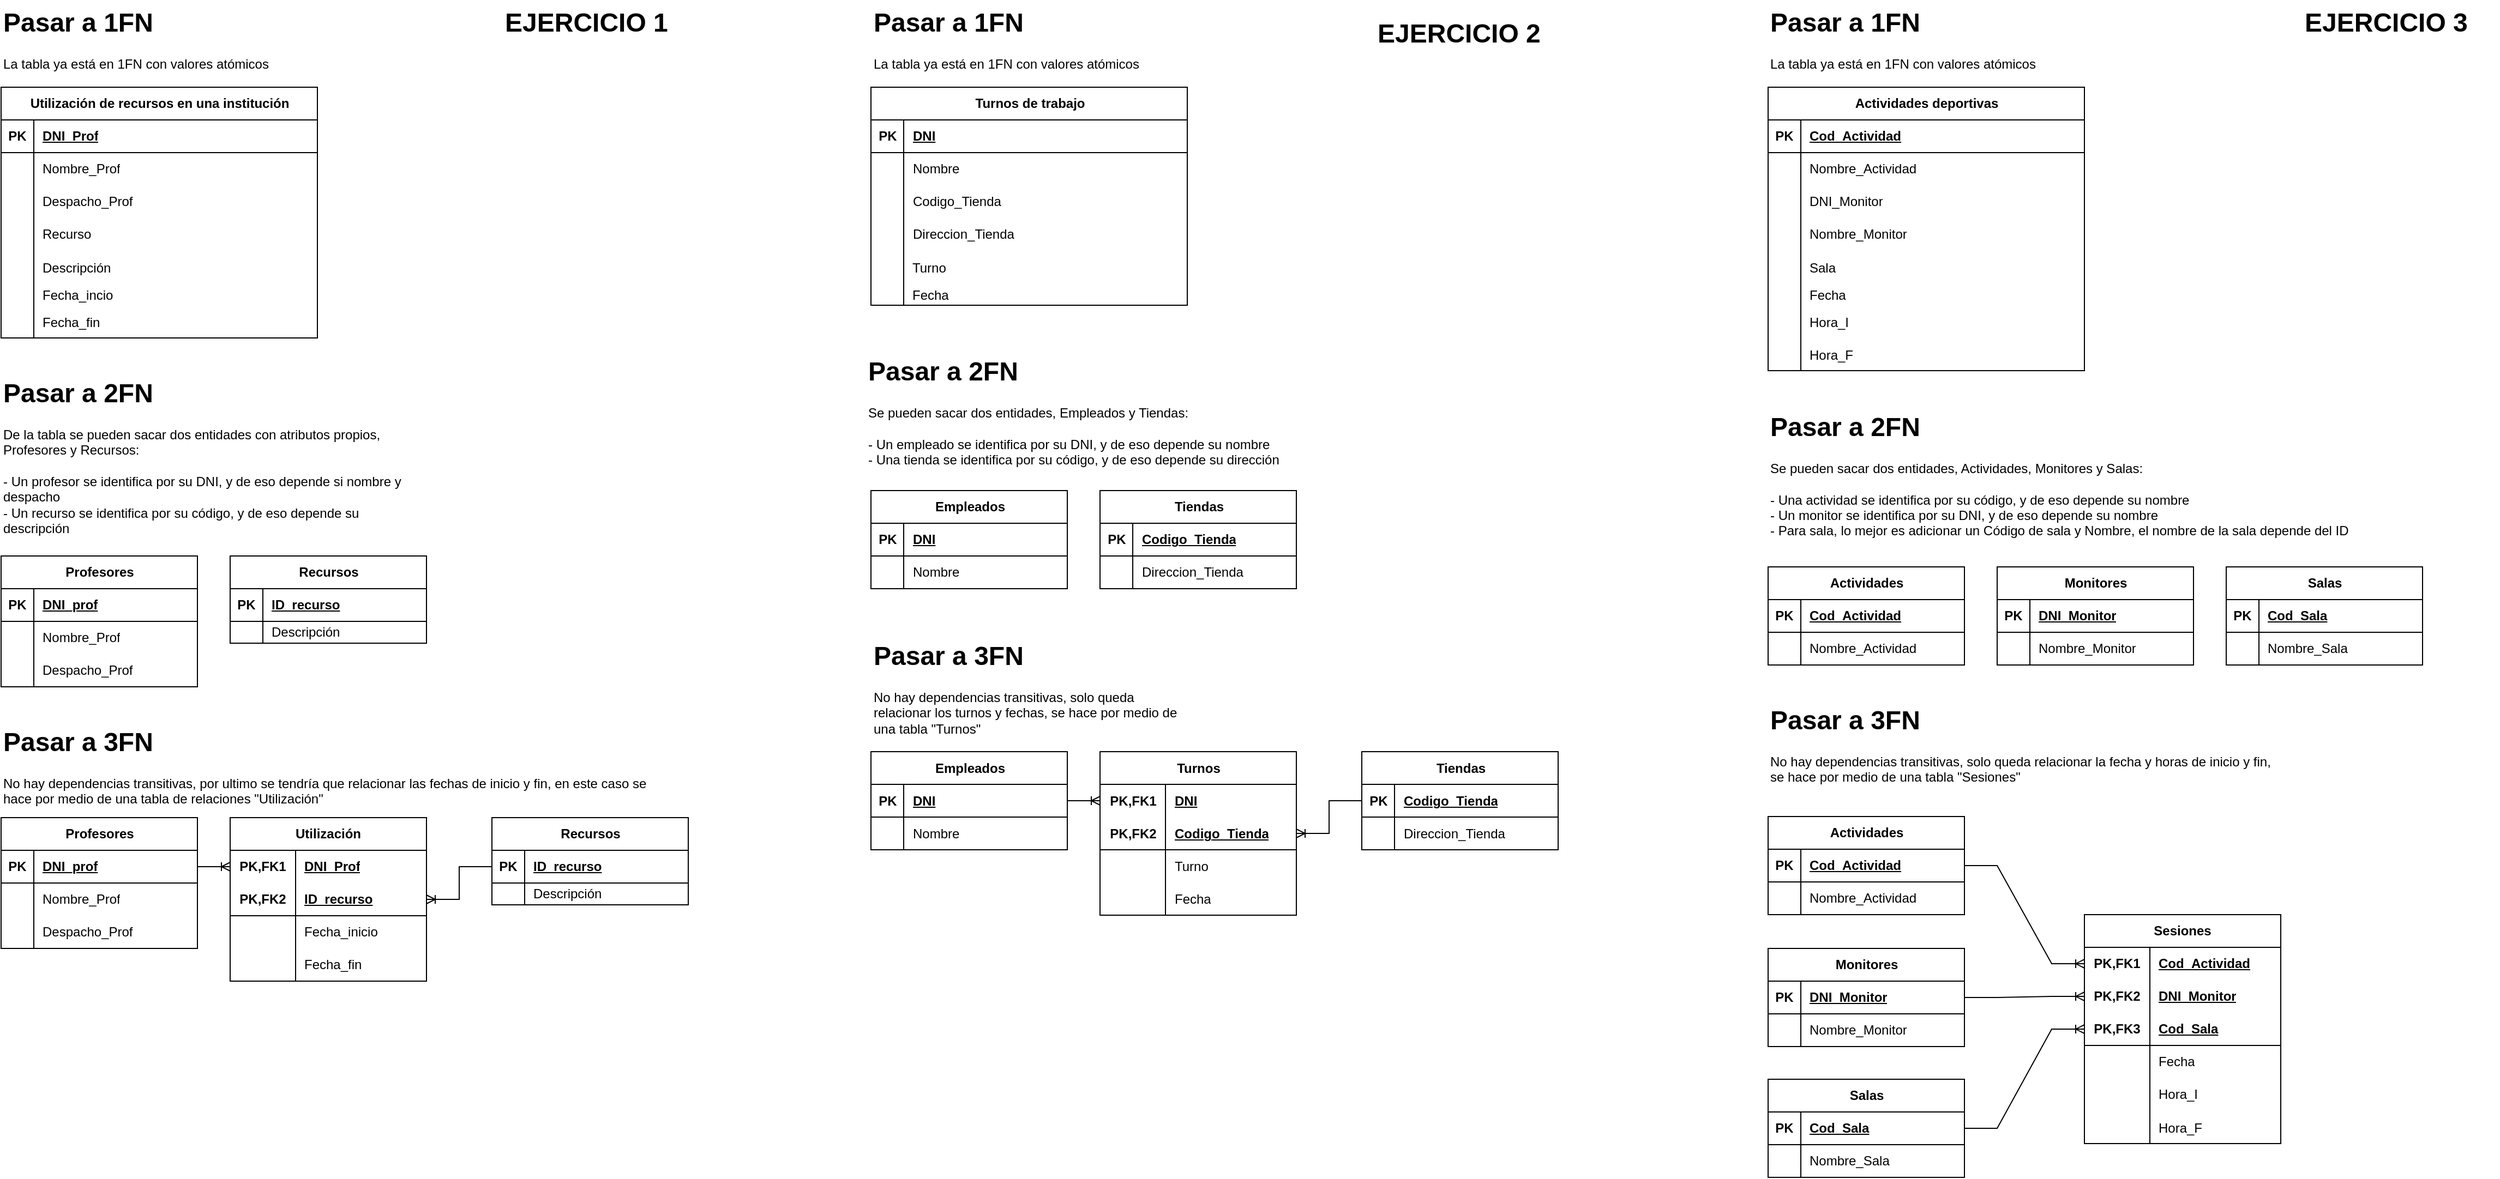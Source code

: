 <mxfile version="28.2.5">
  <diagram name="Página-1" id="A1Lor8uI6U1Xq6UVPwzL">
    <mxGraphModel dx="710" dy="383" grid="1" gridSize="10" guides="1" tooltips="1" connect="1" arrows="1" fold="1" page="1" pageScale="1" pageWidth="827" pageHeight="1169" math="0" shadow="0">
      <root>
        <mxCell id="0" />
        <mxCell id="1" parent="0" />
        <mxCell id="NG5RDAMUKD1_XJEUEYzK-1" value="Utilización de recursos en una institución" style="shape=table;startSize=30;container=1;collapsible=1;childLayout=tableLayout;fixedRows=1;rowLines=0;fontStyle=1;align=center;resizeLast=1;html=1;" parent="1" vertex="1">
          <mxGeometry x="140" y="140" width="290" height="230" as="geometry" />
        </mxCell>
        <mxCell id="NG5RDAMUKD1_XJEUEYzK-2" value="" style="shape=tableRow;horizontal=0;startSize=0;swimlaneHead=0;swimlaneBody=0;fillColor=none;collapsible=0;dropTarget=0;points=[[0,0.5],[1,0.5]];portConstraint=eastwest;top=0;left=0;right=0;bottom=1;" parent="NG5RDAMUKD1_XJEUEYzK-1" vertex="1">
          <mxGeometry y="30" width="290" height="30" as="geometry" />
        </mxCell>
        <mxCell id="NG5RDAMUKD1_XJEUEYzK-3" value="PK" style="shape=partialRectangle;connectable=0;fillColor=none;top=0;left=0;bottom=0;right=0;fontStyle=1;overflow=hidden;whiteSpace=wrap;html=1;" parent="NG5RDAMUKD1_XJEUEYzK-2" vertex="1">
          <mxGeometry width="30" height="30" as="geometry">
            <mxRectangle width="30" height="30" as="alternateBounds" />
          </mxGeometry>
        </mxCell>
        <mxCell id="NG5RDAMUKD1_XJEUEYzK-4" value="DNI_Prof" style="shape=partialRectangle;connectable=0;fillColor=none;top=0;left=0;bottom=0;right=0;align=left;spacingLeft=6;fontStyle=5;overflow=hidden;whiteSpace=wrap;html=1;" parent="NG5RDAMUKD1_XJEUEYzK-2" vertex="1">
          <mxGeometry x="30" width="260" height="30" as="geometry">
            <mxRectangle width="260" height="30" as="alternateBounds" />
          </mxGeometry>
        </mxCell>
        <mxCell id="NG5RDAMUKD1_XJEUEYzK-5" value="" style="shape=tableRow;horizontal=0;startSize=0;swimlaneHead=0;swimlaneBody=0;fillColor=none;collapsible=0;dropTarget=0;points=[[0,0.5],[1,0.5]];portConstraint=eastwest;top=0;left=0;right=0;bottom=0;" parent="NG5RDAMUKD1_XJEUEYzK-1" vertex="1">
          <mxGeometry y="60" width="290" height="30" as="geometry" />
        </mxCell>
        <mxCell id="NG5RDAMUKD1_XJEUEYzK-6" value="" style="shape=partialRectangle;connectable=0;fillColor=none;top=0;left=0;bottom=0;right=0;editable=1;overflow=hidden;whiteSpace=wrap;html=1;" parent="NG5RDAMUKD1_XJEUEYzK-5" vertex="1">
          <mxGeometry width="30" height="30" as="geometry">
            <mxRectangle width="30" height="30" as="alternateBounds" />
          </mxGeometry>
        </mxCell>
        <mxCell id="NG5RDAMUKD1_XJEUEYzK-7" value="Nombre_Prof" style="shape=partialRectangle;connectable=0;fillColor=none;top=0;left=0;bottom=0;right=0;align=left;spacingLeft=6;overflow=hidden;whiteSpace=wrap;html=1;" parent="NG5RDAMUKD1_XJEUEYzK-5" vertex="1">
          <mxGeometry x="30" width="260" height="30" as="geometry">
            <mxRectangle width="260" height="30" as="alternateBounds" />
          </mxGeometry>
        </mxCell>
        <mxCell id="NG5RDAMUKD1_XJEUEYzK-8" value="" style="shape=tableRow;horizontal=0;startSize=0;swimlaneHead=0;swimlaneBody=0;fillColor=none;collapsible=0;dropTarget=0;points=[[0,0.5],[1,0.5]];portConstraint=eastwest;top=0;left=0;right=0;bottom=0;" parent="NG5RDAMUKD1_XJEUEYzK-1" vertex="1">
          <mxGeometry y="90" width="290" height="30" as="geometry" />
        </mxCell>
        <mxCell id="NG5RDAMUKD1_XJEUEYzK-9" value="" style="shape=partialRectangle;connectable=0;fillColor=none;top=0;left=0;bottom=0;right=0;editable=1;overflow=hidden;whiteSpace=wrap;html=1;" parent="NG5RDAMUKD1_XJEUEYzK-8" vertex="1">
          <mxGeometry width="30" height="30" as="geometry">
            <mxRectangle width="30" height="30" as="alternateBounds" />
          </mxGeometry>
        </mxCell>
        <mxCell id="NG5RDAMUKD1_XJEUEYzK-10" value="Despacho_Prof" style="shape=partialRectangle;connectable=0;fillColor=none;top=0;left=0;bottom=0;right=0;align=left;spacingLeft=6;overflow=hidden;whiteSpace=wrap;html=1;" parent="NG5RDAMUKD1_XJEUEYzK-8" vertex="1">
          <mxGeometry x="30" width="260" height="30" as="geometry">
            <mxRectangle width="260" height="30" as="alternateBounds" />
          </mxGeometry>
        </mxCell>
        <mxCell id="NG5RDAMUKD1_XJEUEYzK-11" value="" style="shape=tableRow;horizontal=0;startSize=0;swimlaneHead=0;swimlaneBody=0;fillColor=none;collapsible=0;dropTarget=0;points=[[0,0.5],[1,0.5]];portConstraint=eastwest;top=0;left=0;right=0;bottom=0;" parent="NG5RDAMUKD1_XJEUEYzK-1" vertex="1">
          <mxGeometry y="120" width="290" height="30" as="geometry" />
        </mxCell>
        <mxCell id="NG5RDAMUKD1_XJEUEYzK-12" value="" style="shape=partialRectangle;connectable=0;fillColor=none;top=0;left=0;bottom=0;right=0;editable=1;overflow=hidden;whiteSpace=wrap;html=1;" parent="NG5RDAMUKD1_XJEUEYzK-11" vertex="1">
          <mxGeometry width="30" height="30" as="geometry">
            <mxRectangle width="30" height="30" as="alternateBounds" />
          </mxGeometry>
        </mxCell>
        <mxCell id="NG5RDAMUKD1_XJEUEYzK-13" value="Recurso" style="shape=partialRectangle;connectable=0;fillColor=none;top=0;left=0;bottom=0;right=0;align=left;spacingLeft=6;overflow=hidden;whiteSpace=wrap;html=1;" parent="NG5RDAMUKD1_XJEUEYzK-11" vertex="1">
          <mxGeometry x="30" width="260" height="30" as="geometry">
            <mxRectangle width="260" height="30" as="alternateBounds" />
          </mxGeometry>
        </mxCell>
        <mxCell id="NG5RDAMUKD1_XJEUEYzK-14" value="" style="shape=tableRow;horizontal=0;startSize=0;swimlaneHead=0;swimlaneBody=0;fillColor=none;collapsible=0;dropTarget=0;points=[[0,0.5],[1,0.5]];portConstraint=eastwest;top=0;left=0;right=0;bottom=0;" parent="NG5RDAMUKD1_XJEUEYzK-1" vertex="1">
          <mxGeometry y="150" width="290" height="30" as="geometry" />
        </mxCell>
        <mxCell id="NG5RDAMUKD1_XJEUEYzK-15" value="" style="shape=partialRectangle;connectable=0;fillColor=none;top=0;left=0;bottom=0;right=0;editable=1;overflow=hidden;" parent="NG5RDAMUKD1_XJEUEYzK-14" vertex="1">
          <mxGeometry width="30" height="30" as="geometry">
            <mxRectangle width="30" height="30" as="alternateBounds" />
          </mxGeometry>
        </mxCell>
        <mxCell id="NG5RDAMUKD1_XJEUEYzK-16" value="Descripción" style="shape=partialRectangle;connectable=0;fillColor=none;top=0;left=0;bottom=0;right=0;align=left;spacingLeft=6;overflow=hidden;" parent="NG5RDAMUKD1_XJEUEYzK-14" vertex="1">
          <mxGeometry x="30" width="260" height="30" as="geometry">
            <mxRectangle width="260" height="30" as="alternateBounds" />
          </mxGeometry>
        </mxCell>
        <mxCell id="NG5RDAMUKD1_XJEUEYzK-17" value="" style="shape=tableRow;horizontal=0;startSize=0;swimlaneHead=0;swimlaneBody=0;fillColor=none;collapsible=0;dropTarget=0;points=[[0,0.5],[1,0.5]];portConstraint=eastwest;top=0;left=0;right=0;bottom=0;" parent="NG5RDAMUKD1_XJEUEYzK-1" vertex="1">
          <mxGeometry y="180" width="290" height="20" as="geometry" />
        </mxCell>
        <mxCell id="NG5RDAMUKD1_XJEUEYzK-18" value="" style="shape=partialRectangle;connectable=0;fillColor=none;top=0;left=0;bottom=0;right=0;editable=1;overflow=hidden;" parent="NG5RDAMUKD1_XJEUEYzK-17" vertex="1">
          <mxGeometry width="30" height="20" as="geometry">
            <mxRectangle width="30" height="20" as="alternateBounds" />
          </mxGeometry>
        </mxCell>
        <mxCell id="NG5RDAMUKD1_XJEUEYzK-19" value="Fecha_incio" style="shape=partialRectangle;connectable=0;fillColor=none;top=0;left=0;bottom=0;right=0;align=left;spacingLeft=6;overflow=hidden;" parent="NG5RDAMUKD1_XJEUEYzK-17" vertex="1">
          <mxGeometry x="30" width="260" height="20" as="geometry">
            <mxRectangle width="260" height="20" as="alternateBounds" />
          </mxGeometry>
        </mxCell>
        <mxCell id="NG5RDAMUKD1_XJEUEYzK-20" value="" style="shape=tableRow;horizontal=0;startSize=0;swimlaneHead=0;swimlaneBody=0;fillColor=none;collapsible=0;dropTarget=0;points=[[0,0.5],[1,0.5]];portConstraint=eastwest;top=0;left=0;right=0;bottom=0;" parent="NG5RDAMUKD1_XJEUEYzK-1" vertex="1">
          <mxGeometry y="200" width="290" height="30" as="geometry" />
        </mxCell>
        <mxCell id="NG5RDAMUKD1_XJEUEYzK-21" value="" style="shape=partialRectangle;connectable=0;fillColor=none;top=0;left=0;bottom=0;right=0;editable=1;overflow=hidden;" parent="NG5RDAMUKD1_XJEUEYzK-20" vertex="1">
          <mxGeometry width="30" height="30" as="geometry">
            <mxRectangle width="30" height="30" as="alternateBounds" />
          </mxGeometry>
        </mxCell>
        <mxCell id="NG5RDAMUKD1_XJEUEYzK-22" value="Fecha_fin" style="shape=partialRectangle;connectable=0;fillColor=none;top=0;left=0;bottom=0;right=0;align=left;spacingLeft=6;overflow=hidden;" parent="NG5RDAMUKD1_XJEUEYzK-20" vertex="1">
          <mxGeometry x="30" width="260" height="30" as="geometry">
            <mxRectangle width="260" height="30" as="alternateBounds" />
          </mxGeometry>
        </mxCell>
        <mxCell id="NG5RDAMUKD1_XJEUEYzK-26" value="&lt;h1 style=&quot;margin-top: 0px;&quot;&gt;Pasar a 2FN&lt;/h1&gt;&lt;div&gt;De la tabla se pueden sacar dos entidades con atributos propios, Profesores y Recursos:&lt;/div&gt;&lt;div&gt;&lt;br&gt;&lt;/div&gt;&lt;div&gt;- Un profesor se identifica por su DNI, y de eso depende si nombre y despacho&lt;/div&gt;&lt;div&gt;- Un recurso se identifica por su código, y de eso depende su descripción&lt;/div&gt;&lt;p&gt;&lt;br&gt;&lt;/p&gt;" style="text;html=1;whiteSpace=wrap;overflow=hidden;rounded=0;" parent="1" vertex="1">
          <mxGeometry x="140" y="400" width="390" height="150" as="geometry" />
        </mxCell>
        <mxCell id="NG5RDAMUKD1_XJEUEYzK-27" value="&lt;h1 style=&quot;margin-top: 0px;&quot;&gt;Pasar a 1FN&lt;/h1&gt;&lt;div&gt;La tabla ya está en 1FN con valores atómicos&lt;/div&gt;&lt;p&gt;&lt;br&gt;&lt;/p&gt;" style="text;html=1;whiteSpace=wrap;overflow=hidden;rounded=0;" parent="1" vertex="1">
          <mxGeometry x="140" y="60" width="290" height="120" as="geometry" />
        </mxCell>
        <mxCell id="NG5RDAMUKD1_XJEUEYzK-28" value="Profesores" style="shape=table;startSize=30;container=1;collapsible=1;childLayout=tableLayout;fixedRows=1;rowLines=0;fontStyle=1;align=center;resizeLast=1;html=1;" parent="1" vertex="1">
          <mxGeometry x="140" y="570" width="180" height="120" as="geometry" />
        </mxCell>
        <mxCell id="NG5RDAMUKD1_XJEUEYzK-29" value="" style="shape=tableRow;horizontal=0;startSize=0;swimlaneHead=0;swimlaneBody=0;fillColor=none;collapsible=0;dropTarget=0;points=[[0,0.5],[1,0.5]];portConstraint=eastwest;top=0;left=0;right=0;bottom=1;" parent="NG5RDAMUKD1_XJEUEYzK-28" vertex="1">
          <mxGeometry y="30" width="180" height="30" as="geometry" />
        </mxCell>
        <mxCell id="NG5RDAMUKD1_XJEUEYzK-30" value="PK" style="shape=partialRectangle;connectable=0;fillColor=none;top=0;left=0;bottom=0;right=0;fontStyle=1;overflow=hidden;whiteSpace=wrap;html=1;" parent="NG5RDAMUKD1_XJEUEYzK-29" vertex="1">
          <mxGeometry width="30" height="30" as="geometry">
            <mxRectangle width="30" height="30" as="alternateBounds" />
          </mxGeometry>
        </mxCell>
        <mxCell id="NG5RDAMUKD1_XJEUEYzK-31" value="DNI_prof" style="shape=partialRectangle;connectable=0;fillColor=none;top=0;left=0;bottom=0;right=0;align=left;spacingLeft=6;fontStyle=5;overflow=hidden;whiteSpace=wrap;html=1;" parent="NG5RDAMUKD1_XJEUEYzK-29" vertex="1">
          <mxGeometry x="30" width="150" height="30" as="geometry">
            <mxRectangle width="150" height="30" as="alternateBounds" />
          </mxGeometry>
        </mxCell>
        <mxCell id="NG5RDAMUKD1_XJEUEYzK-32" value="" style="shape=tableRow;horizontal=0;startSize=0;swimlaneHead=0;swimlaneBody=0;fillColor=none;collapsible=0;dropTarget=0;points=[[0,0.5],[1,0.5]];portConstraint=eastwest;top=0;left=0;right=0;bottom=0;" parent="NG5RDAMUKD1_XJEUEYzK-28" vertex="1">
          <mxGeometry y="60" width="180" height="30" as="geometry" />
        </mxCell>
        <mxCell id="NG5RDAMUKD1_XJEUEYzK-33" value="" style="shape=partialRectangle;connectable=0;fillColor=none;top=0;left=0;bottom=0;right=0;editable=1;overflow=hidden;whiteSpace=wrap;html=1;" parent="NG5RDAMUKD1_XJEUEYzK-32" vertex="1">
          <mxGeometry width="30" height="30" as="geometry">
            <mxRectangle width="30" height="30" as="alternateBounds" />
          </mxGeometry>
        </mxCell>
        <mxCell id="NG5RDAMUKD1_XJEUEYzK-34" value="Nombre_Prof" style="shape=partialRectangle;connectable=0;fillColor=none;top=0;left=0;bottom=0;right=0;align=left;spacingLeft=6;overflow=hidden;whiteSpace=wrap;html=1;" parent="NG5RDAMUKD1_XJEUEYzK-32" vertex="1">
          <mxGeometry x="30" width="150" height="30" as="geometry">
            <mxRectangle width="150" height="30" as="alternateBounds" />
          </mxGeometry>
        </mxCell>
        <mxCell id="NG5RDAMUKD1_XJEUEYzK-35" value="" style="shape=tableRow;horizontal=0;startSize=0;swimlaneHead=0;swimlaneBody=0;fillColor=none;collapsible=0;dropTarget=0;points=[[0,0.5],[1,0.5]];portConstraint=eastwest;top=0;left=0;right=0;bottom=0;" parent="NG5RDAMUKD1_XJEUEYzK-28" vertex="1">
          <mxGeometry y="90" width="180" height="30" as="geometry" />
        </mxCell>
        <mxCell id="NG5RDAMUKD1_XJEUEYzK-36" value="" style="shape=partialRectangle;connectable=0;fillColor=none;top=0;left=0;bottom=0;right=0;editable=1;overflow=hidden;whiteSpace=wrap;html=1;" parent="NG5RDAMUKD1_XJEUEYzK-35" vertex="1">
          <mxGeometry width="30" height="30" as="geometry">
            <mxRectangle width="30" height="30" as="alternateBounds" />
          </mxGeometry>
        </mxCell>
        <mxCell id="NG5RDAMUKD1_XJEUEYzK-37" value="Despacho_Prof" style="shape=partialRectangle;connectable=0;fillColor=none;top=0;left=0;bottom=0;right=0;align=left;spacingLeft=6;overflow=hidden;whiteSpace=wrap;html=1;" parent="NG5RDAMUKD1_XJEUEYzK-35" vertex="1">
          <mxGeometry x="30" width="150" height="30" as="geometry">
            <mxRectangle width="150" height="30" as="alternateBounds" />
          </mxGeometry>
        </mxCell>
        <mxCell id="NG5RDAMUKD1_XJEUEYzK-41" value="Recursos" style="shape=table;startSize=30;container=1;collapsible=1;childLayout=tableLayout;fixedRows=1;rowLines=0;fontStyle=1;align=center;resizeLast=1;html=1;" parent="1" vertex="1">
          <mxGeometry x="350" y="570" width="180" height="80.0" as="geometry" />
        </mxCell>
        <mxCell id="NG5RDAMUKD1_XJEUEYzK-42" value="" style="shape=tableRow;horizontal=0;startSize=0;swimlaneHead=0;swimlaneBody=0;fillColor=none;collapsible=0;dropTarget=0;points=[[0,0.5],[1,0.5]];portConstraint=eastwest;top=0;left=0;right=0;bottom=1;" parent="NG5RDAMUKD1_XJEUEYzK-41" vertex="1">
          <mxGeometry y="30" width="180" height="30" as="geometry" />
        </mxCell>
        <mxCell id="NG5RDAMUKD1_XJEUEYzK-43" value="PK" style="shape=partialRectangle;connectable=0;fillColor=none;top=0;left=0;bottom=0;right=0;fontStyle=1;overflow=hidden;whiteSpace=wrap;html=1;" parent="NG5RDAMUKD1_XJEUEYzK-42" vertex="1">
          <mxGeometry width="30" height="30" as="geometry">
            <mxRectangle width="30" height="30" as="alternateBounds" />
          </mxGeometry>
        </mxCell>
        <mxCell id="NG5RDAMUKD1_XJEUEYzK-44" value="ID_recurso" style="shape=partialRectangle;connectable=0;fillColor=none;top=0;left=0;bottom=0;right=0;align=left;spacingLeft=6;fontStyle=5;overflow=hidden;whiteSpace=wrap;html=1;" parent="NG5RDAMUKD1_XJEUEYzK-42" vertex="1">
          <mxGeometry x="30" width="150" height="30" as="geometry">
            <mxRectangle width="150" height="30" as="alternateBounds" />
          </mxGeometry>
        </mxCell>
        <mxCell id="NG5RDAMUKD1_XJEUEYzK-45" value="" style="shape=tableRow;horizontal=0;startSize=0;swimlaneHead=0;swimlaneBody=0;fillColor=none;collapsible=0;dropTarget=0;points=[[0,0.5],[1,0.5]];portConstraint=eastwest;top=0;left=0;right=0;bottom=0;" parent="NG5RDAMUKD1_XJEUEYzK-41" vertex="1">
          <mxGeometry y="60" width="180" height="20" as="geometry" />
        </mxCell>
        <mxCell id="NG5RDAMUKD1_XJEUEYzK-46" value="" style="shape=partialRectangle;connectable=0;fillColor=none;top=0;left=0;bottom=0;right=0;editable=1;overflow=hidden;whiteSpace=wrap;html=1;" parent="NG5RDAMUKD1_XJEUEYzK-45" vertex="1">
          <mxGeometry width="30" height="20" as="geometry">
            <mxRectangle width="30" height="20" as="alternateBounds" />
          </mxGeometry>
        </mxCell>
        <mxCell id="NG5RDAMUKD1_XJEUEYzK-47" value="Descripción" style="shape=partialRectangle;connectable=0;fillColor=none;top=0;left=0;bottom=0;right=0;align=left;spacingLeft=6;overflow=hidden;whiteSpace=wrap;html=1;" parent="NG5RDAMUKD1_XJEUEYzK-45" vertex="1">
          <mxGeometry x="30" width="150" height="20" as="geometry">
            <mxRectangle width="150" height="20" as="alternateBounds" />
          </mxGeometry>
        </mxCell>
        <mxCell id="NG5RDAMUKD1_XJEUEYzK-51" value="&lt;h1 style=&quot;margin-top: 0px;&quot;&gt;Pasar a 3FN&lt;/h1&gt;&lt;div&gt;No hay dependencias transitivas, por ultimo se tendría que relacionar las fechas de inicio y fin, en este caso se hace por medio de una tabla de relaciones &quot;Utilización&quot;&lt;/div&gt;&lt;p&gt;&lt;br&gt;&lt;/p&gt;" style="text;html=1;whiteSpace=wrap;overflow=hidden;rounded=0;" parent="1" vertex="1">
          <mxGeometry x="140" y="720" width="620" height="150" as="geometry" />
        </mxCell>
        <mxCell id="NG5RDAMUKD1_XJEUEYzK-52" value="Profesores" style="shape=table;startSize=30;container=1;collapsible=1;childLayout=tableLayout;fixedRows=1;rowLines=0;fontStyle=1;align=center;resizeLast=1;html=1;" parent="1" vertex="1">
          <mxGeometry x="140" y="810" width="180" height="120" as="geometry" />
        </mxCell>
        <mxCell id="NG5RDAMUKD1_XJEUEYzK-53" value="" style="shape=tableRow;horizontal=0;startSize=0;swimlaneHead=0;swimlaneBody=0;fillColor=none;collapsible=0;dropTarget=0;points=[[0,0.5],[1,0.5]];portConstraint=eastwest;top=0;left=0;right=0;bottom=1;" parent="NG5RDAMUKD1_XJEUEYzK-52" vertex="1">
          <mxGeometry y="30" width="180" height="30" as="geometry" />
        </mxCell>
        <mxCell id="NG5RDAMUKD1_XJEUEYzK-54" value="PK" style="shape=partialRectangle;connectable=0;fillColor=none;top=0;left=0;bottom=0;right=0;fontStyle=1;overflow=hidden;whiteSpace=wrap;html=1;" parent="NG5RDAMUKD1_XJEUEYzK-53" vertex="1">
          <mxGeometry width="30" height="30" as="geometry">
            <mxRectangle width="30" height="30" as="alternateBounds" />
          </mxGeometry>
        </mxCell>
        <mxCell id="NG5RDAMUKD1_XJEUEYzK-55" value="DNI_prof" style="shape=partialRectangle;connectable=0;fillColor=none;top=0;left=0;bottom=0;right=0;align=left;spacingLeft=6;fontStyle=5;overflow=hidden;whiteSpace=wrap;html=1;" parent="NG5RDAMUKD1_XJEUEYzK-53" vertex="1">
          <mxGeometry x="30" width="150" height="30" as="geometry">
            <mxRectangle width="150" height="30" as="alternateBounds" />
          </mxGeometry>
        </mxCell>
        <mxCell id="NG5RDAMUKD1_XJEUEYzK-56" value="" style="shape=tableRow;horizontal=0;startSize=0;swimlaneHead=0;swimlaneBody=0;fillColor=none;collapsible=0;dropTarget=0;points=[[0,0.5],[1,0.5]];portConstraint=eastwest;top=0;left=0;right=0;bottom=0;" parent="NG5RDAMUKD1_XJEUEYzK-52" vertex="1">
          <mxGeometry y="60" width="180" height="30" as="geometry" />
        </mxCell>
        <mxCell id="NG5RDAMUKD1_XJEUEYzK-57" value="" style="shape=partialRectangle;connectable=0;fillColor=none;top=0;left=0;bottom=0;right=0;editable=1;overflow=hidden;whiteSpace=wrap;html=1;" parent="NG5RDAMUKD1_XJEUEYzK-56" vertex="1">
          <mxGeometry width="30" height="30" as="geometry">
            <mxRectangle width="30" height="30" as="alternateBounds" />
          </mxGeometry>
        </mxCell>
        <mxCell id="NG5RDAMUKD1_XJEUEYzK-58" value="Nombre_Prof" style="shape=partialRectangle;connectable=0;fillColor=none;top=0;left=0;bottom=0;right=0;align=left;spacingLeft=6;overflow=hidden;whiteSpace=wrap;html=1;" parent="NG5RDAMUKD1_XJEUEYzK-56" vertex="1">
          <mxGeometry x="30" width="150" height="30" as="geometry">
            <mxRectangle width="150" height="30" as="alternateBounds" />
          </mxGeometry>
        </mxCell>
        <mxCell id="NG5RDAMUKD1_XJEUEYzK-59" value="" style="shape=tableRow;horizontal=0;startSize=0;swimlaneHead=0;swimlaneBody=0;fillColor=none;collapsible=0;dropTarget=0;points=[[0,0.5],[1,0.5]];portConstraint=eastwest;top=0;left=0;right=0;bottom=0;" parent="NG5RDAMUKD1_XJEUEYzK-52" vertex="1">
          <mxGeometry y="90" width="180" height="30" as="geometry" />
        </mxCell>
        <mxCell id="NG5RDAMUKD1_XJEUEYzK-60" value="" style="shape=partialRectangle;connectable=0;fillColor=none;top=0;left=0;bottom=0;right=0;editable=1;overflow=hidden;whiteSpace=wrap;html=1;" parent="NG5RDAMUKD1_XJEUEYzK-59" vertex="1">
          <mxGeometry width="30" height="30" as="geometry">
            <mxRectangle width="30" height="30" as="alternateBounds" />
          </mxGeometry>
        </mxCell>
        <mxCell id="NG5RDAMUKD1_XJEUEYzK-61" value="Despacho_Prof" style="shape=partialRectangle;connectable=0;fillColor=none;top=0;left=0;bottom=0;right=0;align=left;spacingLeft=6;overflow=hidden;whiteSpace=wrap;html=1;" parent="NG5RDAMUKD1_XJEUEYzK-59" vertex="1">
          <mxGeometry x="30" width="150" height="30" as="geometry">
            <mxRectangle width="150" height="30" as="alternateBounds" />
          </mxGeometry>
        </mxCell>
        <mxCell id="NG5RDAMUKD1_XJEUEYzK-69" value="Recursos" style="shape=table;startSize=30;container=1;collapsible=1;childLayout=tableLayout;fixedRows=1;rowLines=0;fontStyle=1;align=center;resizeLast=1;html=1;" parent="1" vertex="1">
          <mxGeometry x="590" y="810" width="180" height="80.0" as="geometry" />
        </mxCell>
        <mxCell id="NG5RDAMUKD1_XJEUEYzK-70" value="" style="shape=tableRow;horizontal=0;startSize=0;swimlaneHead=0;swimlaneBody=0;fillColor=none;collapsible=0;dropTarget=0;points=[[0,0.5],[1,0.5]];portConstraint=eastwest;top=0;left=0;right=0;bottom=1;" parent="NG5RDAMUKD1_XJEUEYzK-69" vertex="1">
          <mxGeometry y="30" width="180" height="30" as="geometry" />
        </mxCell>
        <mxCell id="NG5RDAMUKD1_XJEUEYzK-71" value="PK" style="shape=partialRectangle;connectable=0;fillColor=none;top=0;left=0;bottom=0;right=0;fontStyle=1;overflow=hidden;whiteSpace=wrap;html=1;" parent="NG5RDAMUKD1_XJEUEYzK-70" vertex="1">
          <mxGeometry width="30" height="30" as="geometry">
            <mxRectangle width="30" height="30" as="alternateBounds" />
          </mxGeometry>
        </mxCell>
        <mxCell id="NG5RDAMUKD1_XJEUEYzK-72" value="ID_recurso" style="shape=partialRectangle;connectable=0;fillColor=none;top=0;left=0;bottom=0;right=0;align=left;spacingLeft=6;fontStyle=5;overflow=hidden;whiteSpace=wrap;html=1;" parent="NG5RDAMUKD1_XJEUEYzK-70" vertex="1">
          <mxGeometry x="30" width="150" height="30" as="geometry">
            <mxRectangle width="150" height="30" as="alternateBounds" />
          </mxGeometry>
        </mxCell>
        <mxCell id="NG5RDAMUKD1_XJEUEYzK-73" value="" style="shape=tableRow;horizontal=0;startSize=0;swimlaneHead=0;swimlaneBody=0;fillColor=none;collapsible=0;dropTarget=0;points=[[0,0.5],[1,0.5]];portConstraint=eastwest;top=0;left=0;right=0;bottom=0;" parent="NG5RDAMUKD1_XJEUEYzK-69" vertex="1">
          <mxGeometry y="60" width="180" height="20" as="geometry" />
        </mxCell>
        <mxCell id="NG5RDAMUKD1_XJEUEYzK-74" value="" style="shape=partialRectangle;connectable=0;fillColor=none;top=0;left=0;bottom=0;right=0;editable=1;overflow=hidden;whiteSpace=wrap;html=1;" parent="NG5RDAMUKD1_XJEUEYzK-73" vertex="1">
          <mxGeometry width="30" height="20" as="geometry">
            <mxRectangle width="30" height="20" as="alternateBounds" />
          </mxGeometry>
        </mxCell>
        <mxCell id="NG5RDAMUKD1_XJEUEYzK-75" value="Descripción" style="shape=partialRectangle;connectable=0;fillColor=none;top=0;left=0;bottom=0;right=0;align=left;spacingLeft=6;overflow=hidden;whiteSpace=wrap;html=1;" parent="NG5RDAMUKD1_XJEUEYzK-73" vertex="1">
          <mxGeometry x="30" width="150" height="20" as="geometry">
            <mxRectangle width="150" height="20" as="alternateBounds" />
          </mxGeometry>
        </mxCell>
        <mxCell id="NG5RDAMUKD1_XJEUEYzK-79" value="Utilización" style="shape=table;startSize=30;container=1;collapsible=1;childLayout=tableLayout;fixedRows=1;rowLines=0;fontStyle=1;align=center;resizeLast=1;html=1;whiteSpace=wrap;" parent="1" vertex="1">
          <mxGeometry x="350" y="810" width="180" height="150" as="geometry" />
        </mxCell>
        <mxCell id="NG5RDAMUKD1_XJEUEYzK-80" value="" style="shape=tableRow;horizontal=0;startSize=0;swimlaneHead=0;swimlaneBody=0;fillColor=none;collapsible=0;dropTarget=0;points=[[0,0.5],[1,0.5]];portConstraint=eastwest;top=0;left=0;right=0;bottom=0;html=1;" parent="NG5RDAMUKD1_XJEUEYzK-79" vertex="1">
          <mxGeometry y="30" width="180" height="30" as="geometry" />
        </mxCell>
        <mxCell id="NG5RDAMUKD1_XJEUEYzK-81" value="PK,FK1" style="shape=partialRectangle;connectable=0;fillColor=none;top=0;left=0;bottom=0;right=0;fontStyle=1;overflow=hidden;html=1;whiteSpace=wrap;" parent="NG5RDAMUKD1_XJEUEYzK-80" vertex="1">
          <mxGeometry width="60" height="30" as="geometry">
            <mxRectangle width="60" height="30" as="alternateBounds" />
          </mxGeometry>
        </mxCell>
        <mxCell id="NG5RDAMUKD1_XJEUEYzK-82" value="DNI_Prof" style="shape=partialRectangle;connectable=0;fillColor=none;top=0;left=0;bottom=0;right=0;align=left;spacingLeft=6;fontStyle=5;overflow=hidden;html=1;whiteSpace=wrap;" parent="NG5RDAMUKD1_XJEUEYzK-80" vertex="1">
          <mxGeometry x="60" width="120" height="30" as="geometry">
            <mxRectangle width="120" height="30" as="alternateBounds" />
          </mxGeometry>
        </mxCell>
        <mxCell id="NG5RDAMUKD1_XJEUEYzK-83" value="" style="shape=tableRow;horizontal=0;startSize=0;swimlaneHead=0;swimlaneBody=0;fillColor=none;collapsible=0;dropTarget=0;points=[[0,0.5],[1,0.5]];portConstraint=eastwest;top=0;left=0;right=0;bottom=1;html=1;" parent="NG5RDAMUKD1_XJEUEYzK-79" vertex="1">
          <mxGeometry y="60" width="180" height="30" as="geometry" />
        </mxCell>
        <mxCell id="NG5RDAMUKD1_XJEUEYzK-84" value="PK,FK2" style="shape=partialRectangle;connectable=0;fillColor=none;top=0;left=0;bottom=0;right=0;fontStyle=1;overflow=hidden;html=1;whiteSpace=wrap;" parent="NG5RDAMUKD1_XJEUEYzK-83" vertex="1">
          <mxGeometry width="60" height="30" as="geometry">
            <mxRectangle width="60" height="30" as="alternateBounds" />
          </mxGeometry>
        </mxCell>
        <mxCell id="NG5RDAMUKD1_XJEUEYzK-85" value="ID_recurso" style="shape=partialRectangle;connectable=0;fillColor=none;top=0;left=0;bottom=0;right=0;align=left;spacingLeft=6;fontStyle=5;overflow=hidden;html=1;whiteSpace=wrap;" parent="NG5RDAMUKD1_XJEUEYzK-83" vertex="1">
          <mxGeometry x="60" width="120" height="30" as="geometry">
            <mxRectangle width="120" height="30" as="alternateBounds" />
          </mxGeometry>
        </mxCell>
        <mxCell id="NG5RDAMUKD1_XJEUEYzK-86" value="" style="shape=tableRow;horizontal=0;startSize=0;swimlaneHead=0;swimlaneBody=0;fillColor=none;collapsible=0;dropTarget=0;points=[[0,0.5],[1,0.5]];portConstraint=eastwest;top=0;left=0;right=0;bottom=0;html=1;" parent="NG5RDAMUKD1_XJEUEYzK-79" vertex="1">
          <mxGeometry y="90" width="180" height="30" as="geometry" />
        </mxCell>
        <mxCell id="NG5RDAMUKD1_XJEUEYzK-87" value="" style="shape=partialRectangle;connectable=0;fillColor=none;top=0;left=0;bottom=0;right=0;editable=1;overflow=hidden;html=1;whiteSpace=wrap;" parent="NG5RDAMUKD1_XJEUEYzK-86" vertex="1">
          <mxGeometry width="60" height="30" as="geometry">
            <mxRectangle width="60" height="30" as="alternateBounds" />
          </mxGeometry>
        </mxCell>
        <mxCell id="NG5RDAMUKD1_XJEUEYzK-88" value="Fecha_inicio" style="shape=partialRectangle;connectable=0;fillColor=none;top=0;left=0;bottom=0;right=0;align=left;spacingLeft=6;overflow=hidden;html=1;whiteSpace=wrap;" parent="NG5RDAMUKD1_XJEUEYzK-86" vertex="1">
          <mxGeometry x="60" width="120" height="30" as="geometry">
            <mxRectangle width="120" height="30" as="alternateBounds" />
          </mxGeometry>
        </mxCell>
        <mxCell id="NG5RDAMUKD1_XJEUEYzK-89" value="" style="shape=tableRow;horizontal=0;startSize=0;swimlaneHead=0;swimlaneBody=0;fillColor=none;collapsible=0;dropTarget=0;points=[[0,0.5],[1,0.5]];portConstraint=eastwest;top=0;left=0;right=0;bottom=0;html=1;" parent="NG5RDAMUKD1_XJEUEYzK-79" vertex="1">
          <mxGeometry y="120" width="180" height="30" as="geometry" />
        </mxCell>
        <mxCell id="NG5RDAMUKD1_XJEUEYzK-90" value="" style="shape=partialRectangle;connectable=0;fillColor=none;top=0;left=0;bottom=0;right=0;editable=1;overflow=hidden;html=1;whiteSpace=wrap;" parent="NG5RDAMUKD1_XJEUEYzK-89" vertex="1">
          <mxGeometry width="60" height="30" as="geometry">
            <mxRectangle width="60" height="30" as="alternateBounds" />
          </mxGeometry>
        </mxCell>
        <mxCell id="NG5RDAMUKD1_XJEUEYzK-91" value="Fecha_fin" style="shape=partialRectangle;connectable=0;fillColor=none;top=0;left=0;bottom=0;right=0;align=left;spacingLeft=6;overflow=hidden;html=1;whiteSpace=wrap;" parent="NG5RDAMUKD1_XJEUEYzK-89" vertex="1">
          <mxGeometry x="60" width="120" height="30" as="geometry">
            <mxRectangle width="120" height="30" as="alternateBounds" />
          </mxGeometry>
        </mxCell>
        <mxCell id="NG5RDAMUKD1_XJEUEYzK-92" value="" style="edgeStyle=entityRelationEdgeStyle;fontSize=12;html=1;endArrow=ERoneToMany;rounded=0;exitX=1;exitY=0.5;exitDx=0;exitDy=0;entryX=0;entryY=0.5;entryDx=0;entryDy=0;" parent="1" source="NG5RDAMUKD1_XJEUEYzK-53" target="NG5RDAMUKD1_XJEUEYzK-80" edge="1">
          <mxGeometry width="100" height="100" relative="1" as="geometry">
            <mxPoint x="420" y="850" as="sourcePoint" />
            <mxPoint x="520" y="750" as="targetPoint" />
          </mxGeometry>
        </mxCell>
        <mxCell id="NG5RDAMUKD1_XJEUEYzK-94" value="" style="edgeStyle=entityRelationEdgeStyle;fontSize=12;html=1;endArrow=ERoneToMany;rounded=0;entryX=1;entryY=0.5;entryDx=0;entryDy=0;exitX=0;exitY=0.5;exitDx=0;exitDy=0;" parent="1" source="NG5RDAMUKD1_XJEUEYzK-70" target="NG5RDAMUKD1_XJEUEYzK-83" edge="1">
          <mxGeometry width="100" height="100" relative="1" as="geometry">
            <mxPoint x="420" y="850" as="sourcePoint" />
            <mxPoint x="520" y="750" as="targetPoint" />
            <Array as="points">
              <mxPoint x="530" y="880" />
            </Array>
          </mxGeometry>
        </mxCell>
        <mxCell id="NG5RDAMUKD1_XJEUEYzK-96" value="&lt;h1 style=&quot;margin-top: 0px;&quot;&gt;Pasar a 1FN&lt;/h1&gt;&lt;div&gt;La tabla ya está en 1FN con valores atómicos&lt;/div&gt;&lt;p&gt;&lt;br&gt;&lt;/p&gt;" style="text;html=1;whiteSpace=wrap;overflow=hidden;rounded=0;" parent="1" vertex="1">
          <mxGeometry x="937.5" y="60" width="290" height="120" as="geometry" />
        </mxCell>
        <mxCell id="NG5RDAMUKD1_XJEUEYzK-97" value="Turnos de trabajo" style="shape=table;startSize=30;container=1;collapsible=1;childLayout=tableLayout;fixedRows=1;rowLines=0;fontStyle=1;align=center;resizeLast=1;html=1;" parent="1" vertex="1">
          <mxGeometry x="937.5" y="140" width="290" height="200" as="geometry" />
        </mxCell>
        <mxCell id="NG5RDAMUKD1_XJEUEYzK-98" value="" style="shape=tableRow;horizontal=0;startSize=0;swimlaneHead=0;swimlaneBody=0;fillColor=none;collapsible=0;dropTarget=0;points=[[0,0.5],[1,0.5]];portConstraint=eastwest;top=0;left=0;right=0;bottom=1;" parent="NG5RDAMUKD1_XJEUEYzK-97" vertex="1">
          <mxGeometry y="30" width="290" height="30" as="geometry" />
        </mxCell>
        <mxCell id="NG5RDAMUKD1_XJEUEYzK-99" value="PK" style="shape=partialRectangle;connectable=0;fillColor=none;top=0;left=0;bottom=0;right=0;fontStyle=1;overflow=hidden;whiteSpace=wrap;html=1;" parent="NG5RDAMUKD1_XJEUEYzK-98" vertex="1">
          <mxGeometry width="30" height="30" as="geometry">
            <mxRectangle width="30" height="30" as="alternateBounds" />
          </mxGeometry>
        </mxCell>
        <mxCell id="NG5RDAMUKD1_XJEUEYzK-100" value="DNI" style="shape=partialRectangle;connectable=0;fillColor=none;top=0;left=0;bottom=0;right=0;align=left;spacingLeft=6;fontStyle=5;overflow=hidden;whiteSpace=wrap;html=1;" parent="NG5RDAMUKD1_XJEUEYzK-98" vertex="1">
          <mxGeometry x="30" width="260" height="30" as="geometry">
            <mxRectangle width="260" height="30" as="alternateBounds" />
          </mxGeometry>
        </mxCell>
        <mxCell id="NG5RDAMUKD1_XJEUEYzK-101" value="" style="shape=tableRow;horizontal=0;startSize=0;swimlaneHead=0;swimlaneBody=0;fillColor=none;collapsible=0;dropTarget=0;points=[[0,0.5],[1,0.5]];portConstraint=eastwest;top=0;left=0;right=0;bottom=0;" parent="NG5RDAMUKD1_XJEUEYzK-97" vertex="1">
          <mxGeometry y="60" width="290" height="30" as="geometry" />
        </mxCell>
        <mxCell id="NG5RDAMUKD1_XJEUEYzK-102" value="" style="shape=partialRectangle;connectable=0;fillColor=none;top=0;left=0;bottom=0;right=0;editable=1;overflow=hidden;whiteSpace=wrap;html=1;" parent="NG5RDAMUKD1_XJEUEYzK-101" vertex="1">
          <mxGeometry width="30" height="30" as="geometry">
            <mxRectangle width="30" height="30" as="alternateBounds" />
          </mxGeometry>
        </mxCell>
        <mxCell id="NG5RDAMUKD1_XJEUEYzK-103" value="Nombre" style="shape=partialRectangle;connectable=0;fillColor=none;top=0;left=0;bottom=0;right=0;align=left;spacingLeft=6;overflow=hidden;whiteSpace=wrap;html=1;" parent="NG5RDAMUKD1_XJEUEYzK-101" vertex="1">
          <mxGeometry x="30" width="260" height="30" as="geometry">
            <mxRectangle width="260" height="30" as="alternateBounds" />
          </mxGeometry>
        </mxCell>
        <mxCell id="NG5RDAMUKD1_XJEUEYzK-104" value="" style="shape=tableRow;horizontal=0;startSize=0;swimlaneHead=0;swimlaneBody=0;fillColor=none;collapsible=0;dropTarget=0;points=[[0,0.5],[1,0.5]];portConstraint=eastwest;top=0;left=0;right=0;bottom=0;" parent="NG5RDAMUKD1_XJEUEYzK-97" vertex="1">
          <mxGeometry y="90" width="290" height="30" as="geometry" />
        </mxCell>
        <mxCell id="NG5RDAMUKD1_XJEUEYzK-105" value="" style="shape=partialRectangle;connectable=0;fillColor=none;top=0;left=0;bottom=0;right=0;editable=1;overflow=hidden;whiteSpace=wrap;html=1;" parent="NG5RDAMUKD1_XJEUEYzK-104" vertex="1">
          <mxGeometry width="30" height="30" as="geometry">
            <mxRectangle width="30" height="30" as="alternateBounds" />
          </mxGeometry>
        </mxCell>
        <mxCell id="NG5RDAMUKD1_XJEUEYzK-106" value="Codigo_Tienda" style="shape=partialRectangle;connectable=0;fillColor=none;top=0;left=0;bottom=0;right=0;align=left;spacingLeft=6;overflow=hidden;whiteSpace=wrap;html=1;" parent="NG5RDAMUKD1_XJEUEYzK-104" vertex="1">
          <mxGeometry x="30" width="260" height="30" as="geometry">
            <mxRectangle width="260" height="30" as="alternateBounds" />
          </mxGeometry>
        </mxCell>
        <mxCell id="NG5RDAMUKD1_XJEUEYzK-107" value="" style="shape=tableRow;horizontal=0;startSize=0;swimlaneHead=0;swimlaneBody=0;fillColor=none;collapsible=0;dropTarget=0;points=[[0,0.5],[1,0.5]];portConstraint=eastwest;top=0;left=0;right=0;bottom=0;" parent="NG5RDAMUKD1_XJEUEYzK-97" vertex="1">
          <mxGeometry y="120" width="290" height="30" as="geometry" />
        </mxCell>
        <mxCell id="NG5RDAMUKD1_XJEUEYzK-108" value="" style="shape=partialRectangle;connectable=0;fillColor=none;top=0;left=0;bottom=0;right=0;editable=1;overflow=hidden;whiteSpace=wrap;html=1;" parent="NG5RDAMUKD1_XJEUEYzK-107" vertex="1">
          <mxGeometry width="30" height="30" as="geometry">
            <mxRectangle width="30" height="30" as="alternateBounds" />
          </mxGeometry>
        </mxCell>
        <mxCell id="NG5RDAMUKD1_XJEUEYzK-109" value="Direccion_Tienda" style="shape=partialRectangle;connectable=0;fillColor=none;top=0;left=0;bottom=0;right=0;align=left;spacingLeft=6;overflow=hidden;whiteSpace=wrap;html=1;" parent="NG5RDAMUKD1_XJEUEYzK-107" vertex="1">
          <mxGeometry x="30" width="260" height="30" as="geometry">
            <mxRectangle width="260" height="30" as="alternateBounds" />
          </mxGeometry>
        </mxCell>
        <mxCell id="NG5RDAMUKD1_XJEUEYzK-110" value="" style="shape=tableRow;horizontal=0;startSize=0;swimlaneHead=0;swimlaneBody=0;fillColor=none;collapsible=0;dropTarget=0;points=[[0,0.5],[1,0.5]];portConstraint=eastwest;top=0;left=0;right=0;bottom=0;" parent="NG5RDAMUKD1_XJEUEYzK-97" vertex="1">
          <mxGeometry y="150" width="290" height="30" as="geometry" />
        </mxCell>
        <mxCell id="NG5RDAMUKD1_XJEUEYzK-111" value="" style="shape=partialRectangle;connectable=0;fillColor=none;top=0;left=0;bottom=0;right=0;editable=1;overflow=hidden;" parent="NG5RDAMUKD1_XJEUEYzK-110" vertex="1">
          <mxGeometry width="30" height="30" as="geometry">
            <mxRectangle width="30" height="30" as="alternateBounds" />
          </mxGeometry>
        </mxCell>
        <mxCell id="NG5RDAMUKD1_XJEUEYzK-112" value="Turno" style="shape=partialRectangle;connectable=0;fillColor=none;top=0;left=0;bottom=0;right=0;align=left;spacingLeft=6;overflow=hidden;" parent="NG5RDAMUKD1_XJEUEYzK-110" vertex="1">
          <mxGeometry x="30" width="260" height="30" as="geometry">
            <mxRectangle width="260" height="30" as="alternateBounds" />
          </mxGeometry>
        </mxCell>
        <mxCell id="NG5RDAMUKD1_XJEUEYzK-113" value="" style="shape=tableRow;horizontal=0;startSize=0;swimlaneHead=0;swimlaneBody=0;fillColor=none;collapsible=0;dropTarget=0;points=[[0,0.5],[1,0.5]];portConstraint=eastwest;top=0;left=0;right=0;bottom=0;" parent="NG5RDAMUKD1_XJEUEYzK-97" vertex="1">
          <mxGeometry y="180" width="290" height="20" as="geometry" />
        </mxCell>
        <mxCell id="NG5RDAMUKD1_XJEUEYzK-114" value="" style="shape=partialRectangle;connectable=0;fillColor=none;top=0;left=0;bottom=0;right=0;editable=1;overflow=hidden;" parent="NG5RDAMUKD1_XJEUEYzK-113" vertex="1">
          <mxGeometry width="30" height="20" as="geometry">
            <mxRectangle width="30" height="20" as="alternateBounds" />
          </mxGeometry>
        </mxCell>
        <mxCell id="NG5RDAMUKD1_XJEUEYzK-115" value="Fecha" style="shape=partialRectangle;connectable=0;fillColor=none;top=0;left=0;bottom=0;right=0;align=left;spacingLeft=6;overflow=hidden;" parent="NG5RDAMUKD1_XJEUEYzK-113" vertex="1">
          <mxGeometry x="30" width="260" height="20" as="geometry">
            <mxRectangle width="260" height="20" as="alternateBounds" />
          </mxGeometry>
        </mxCell>
        <mxCell id="NG5RDAMUKD1_XJEUEYzK-120" value="&lt;h1 style=&quot;margin-top: 0px;&quot;&gt;Pasar a 2FN&lt;/h1&gt;&lt;div&gt;Se pueden sacar dos entidades, Empleados y Tiendas:&lt;/div&gt;&lt;div&gt;&lt;br&gt;&lt;/div&gt;&lt;div&gt;- Un empleado se identifica por su DNI, y de eso depende su nombre&lt;/div&gt;&lt;div&gt;- Una tienda se identifica por su código, y de eso depende su dirección&lt;/div&gt;&lt;p&gt;&lt;br&gt;&lt;/p&gt;" style="text;html=1;whiteSpace=wrap;overflow=hidden;rounded=0;" parent="1" vertex="1">
          <mxGeometry x="933" y="380" width="390" height="150" as="geometry" />
        </mxCell>
        <mxCell id="NG5RDAMUKD1_XJEUEYzK-121" value="Empleados" style="shape=table;startSize=30;container=1;collapsible=1;childLayout=tableLayout;fixedRows=1;rowLines=0;fontStyle=1;align=center;resizeLast=1;html=1;" parent="1" vertex="1">
          <mxGeometry x="937.5" y="510" width="180" height="90" as="geometry" />
        </mxCell>
        <mxCell id="NG5RDAMUKD1_XJEUEYzK-122" value="" style="shape=tableRow;horizontal=0;startSize=0;swimlaneHead=0;swimlaneBody=0;fillColor=none;collapsible=0;dropTarget=0;points=[[0,0.5],[1,0.5]];portConstraint=eastwest;top=0;left=0;right=0;bottom=1;" parent="NG5RDAMUKD1_XJEUEYzK-121" vertex="1">
          <mxGeometry y="30" width="180" height="30" as="geometry" />
        </mxCell>
        <mxCell id="NG5RDAMUKD1_XJEUEYzK-123" value="PK" style="shape=partialRectangle;connectable=0;fillColor=none;top=0;left=0;bottom=0;right=0;fontStyle=1;overflow=hidden;whiteSpace=wrap;html=1;" parent="NG5RDAMUKD1_XJEUEYzK-122" vertex="1">
          <mxGeometry width="30" height="30" as="geometry">
            <mxRectangle width="30" height="30" as="alternateBounds" />
          </mxGeometry>
        </mxCell>
        <mxCell id="NG5RDAMUKD1_XJEUEYzK-124" value="DNI" style="shape=partialRectangle;connectable=0;fillColor=none;top=0;left=0;bottom=0;right=0;align=left;spacingLeft=6;fontStyle=5;overflow=hidden;whiteSpace=wrap;html=1;" parent="NG5RDAMUKD1_XJEUEYzK-122" vertex="1">
          <mxGeometry x="30" width="150" height="30" as="geometry">
            <mxRectangle width="150" height="30" as="alternateBounds" />
          </mxGeometry>
        </mxCell>
        <mxCell id="NG5RDAMUKD1_XJEUEYzK-125" value="" style="shape=tableRow;horizontal=0;startSize=0;swimlaneHead=0;swimlaneBody=0;fillColor=none;collapsible=0;dropTarget=0;points=[[0,0.5],[1,0.5]];portConstraint=eastwest;top=0;left=0;right=0;bottom=0;" parent="NG5RDAMUKD1_XJEUEYzK-121" vertex="1">
          <mxGeometry y="60" width="180" height="30" as="geometry" />
        </mxCell>
        <mxCell id="NG5RDAMUKD1_XJEUEYzK-126" value="" style="shape=partialRectangle;connectable=0;fillColor=none;top=0;left=0;bottom=0;right=0;editable=1;overflow=hidden;whiteSpace=wrap;html=1;" parent="NG5RDAMUKD1_XJEUEYzK-125" vertex="1">
          <mxGeometry width="30" height="30" as="geometry">
            <mxRectangle width="30" height="30" as="alternateBounds" />
          </mxGeometry>
        </mxCell>
        <mxCell id="NG5RDAMUKD1_XJEUEYzK-127" value="Nombre" style="shape=partialRectangle;connectable=0;fillColor=none;top=0;left=0;bottom=0;right=0;align=left;spacingLeft=6;overflow=hidden;whiteSpace=wrap;html=1;" parent="NG5RDAMUKD1_XJEUEYzK-125" vertex="1">
          <mxGeometry x="30" width="150" height="30" as="geometry">
            <mxRectangle width="150" height="30" as="alternateBounds" />
          </mxGeometry>
        </mxCell>
        <mxCell id="NG5RDAMUKD1_XJEUEYzK-134" value="Tiendas" style="shape=table;startSize=30;container=1;collapsible=1;childLayout=tableLayout;fixedRows=1;rowLines=0;fontStyle=1;align=center;resizeLast=1;html=1;" parent="1" vertex="1">
          <mxGeometry x="1147.5" y="510" width="180" height="90" as="geometry" />
        </mxCell>
        <mxCell id="NG5RDAMUKD1_XJEUEYzK-135" value="" style="shape=tableRow;horizontal=0;startSize=0;swimlaneHead=0;swimlaneBody=0;fillColor=none;collapsible=0;dropTarget=0;points=[[0,0.5],[1,0.5]];portConstraint=eastwest;top=0;left=0;right=0;bottom=1;" parent="NG5RDAMUKD1_XJEUEYzK-134" vertex="1">
          <mxGeometry y="30" width="180" height="30" as="geometry" />
        </mxCell>
        <mxCell id="NG5RDAMUKD1_XJEUEYzK-136" value="PK" style="shape=partialRectangle;connectable=0;fillColor=none;top=0;left=0;bottom=0;right=0;fontStyle=1;overflow=hidden;whiteSpace=wrap;html=1;" parent="NG5RDAMUKD1_XJEUEYzK-135" vertex="1">
          <mxGeometry width="30" height="30" as="geometry">
            <mxRectangle width="30" height="30" as="alternateBounds" />
          </mxGeometry>
        </mxCell>
        <mxCell id="NG5RDAMUKD1_XJEUEYzK-137" value="Codigo_Tienda" style="shape=partialRectangle;connectable=0;fillColor=none;top=0;left=0;bottom=0;right=0;align=left;spacingLeft=6;fontStyle=5;overflow=hidden;whiteSpace=wrap;html=1;" parent="NG5RDAMUKD1_XJEUEYzK-135" vertex="1">
          <mxGeometry x="30" width="150" height="30" as="geometry">
            <mxRectangle width="150" height="30" as="alternateBounds" />
          </mxGeometry>
        </mxCell>
        <mxCell id="NG5RDAMUKD1_XJEUEYzK-138" value="" style="shape=tableRow;horizontal=0;startSize=0;swimlaneHead=0;swimlaneBody=0;fillColor=none;collapsible=0;dropTarget=0;points=[[0,0.5],[1,0.5]];portConstraint=eastwest;top=0;left=0;right=0;bottom=0;" parent="NG5RDAMUKD1_XJEUEYzK-134" vertex="1">
          <mxGeometry y="60" width="180" height="30" as="geometry" />
        </mxCell>
        <mxCell id="NG5RDAMUKD1_XJEUEYzK-139" value="" style="shape=partialRectangle;connectable=0;fillColor=none;top=0;left=0;bottom=0;right=0;editable=1;overflow=hidden;whiteSpace=wrap;html=1;" parent="NG5RDAMUKD1_XJEUEYzK-138" vertex="1">
          <mxGeometry width="30" height="30" as="geometry">
            <mxRectangle width="30" height="30" as="alternateBounds" />
          </mxGeometry>
        </mxCell>
        <mxCell id="NG5RDAMUKD1_XJEUEYzK-140" value="Direccion_Tienda" style="shape=partialRectangle;connectable=0;fillColor=none;top=0;left=0;bottom=0;right=0;align=left;spacingLeft=6;overflow=hidden;whiteSpace=wrap;html=1;" parent="NG5RDAMUKD1_XJEUEYzK-138" vertex="1">
          <mxGeometry x="30" width="150" height="30" as="geometry">
            <mxRectangle width="150" height="30" as="alternateBounds" />
          </mxGeometry>
        </mxCell>
        <mxCell id="NG5RDAMUKD1_XJEUEYzK-141" value="&lt;h1 style=&quot;margin-top: 0px;&quot;&gt;Pasar a 3FN&lt;/h1&gt;&lt;div&gt;No hay dependencias transitivas, solo queda relacionar los turnos y fechas, se hace por medio de una tabla &quot;Turnos&quot;&lt;/div&gt;&lt;div&gt;&lt;br&gt;&lt;/div&gt;&lt;div&gt;&lt;br&gt;&lt;/div&gt;" style="text;html=1;whiteSpace=wrap;overflow=hidden;rounded=0;" parent="1" vertex="1">
          <mxGeometry x="937.5" y="640.5" width="290" height="100" as="geometry" />
        </mxCell>
        <mxCell id="NG5RDAMUKD1_XJEUEYzK-142" value="Empleados" style="shape=table;startSize=30;container=1;collapsible=1;childLayout=tableLayout;fixedRows=1;rowLines=0;fontStyle=1;align=center;resizeLast=1;html=1;" parent="1" vertex="1">
          <mxGeometry x="937.5" y="749.5" width="180" height="90" as="geometry" />
        </mxCell>
        <mxCell id="NG5RDAMUKD1_XJEUEYzK-143" value="" style="shape=tableRow;horizontal=0;startSize=0;swimlaneHead=0;swimlaneBody=0;fillColor=none;collapsible=0;dropTarget=0;points=[[0,0.5],[1,0.5]];portConstraint=eastwest;top=0;left=0;right=0;bottom=1;" parent="NG5RDAMUKD1_XJEUEYzK-142" vertex="1">
          <mxGeometry y="30" width="180" height="30" as="geometry" />
        </mxCell>
        <mxCell id="NG5RDAMUKD1_XJEUEYzK-144" value="PK" style="shape=partialRectangle;connectable=0;fillColor=none;top=0;left=0;bottom=0;right=0;fontStyle=1;overflow=hidden;whiteSpace=wrap;html=1;" parent="NG5RDAMUKD1_XJEUEYzK-143" vertex="1">
          <mxGeometry width="30" height="30" as="geometry">
            <mxRectangle width="30" height="30" as="alternateBounds" />
          </mxGeometry>
        </mxCell>
        <mxCell id="NG5RDAMUKD1_XJEUEYzK-145" value="DNI" style="shape=partialRectangle;connectable=0;fillColor=none;top=0;left=0;bottom=0;right=0;align=left;spacingLeft=6;fontStyle=5;overflow=hidden;whiteSpace=wrap;html=1;" parent="NG5RDAMUKD1_XJEUEYzK-143" vertex="1">
          <mxGeometry x="30" width="150" height="30" as="geometry">
            <mxRectangle width="150" height="30" as="alternateBounds" />
          </mxGeometry>
        </mxCell>
        <mxCell id="NG5RDAMUKD1_XJEUEYzK-146" value="" style="shape=tableRow;horizontal=0;startSize=0;swimlaneHead=0;swimlaneBody=0;fillColor=none;collapsible=0;dropTarget=0;points=[[0,0.5],[1,0.5]];portConstraint=eastwest;top=0;left=0;right=0;bottom=0;" parent="NG5RDAMUKD1_XJEUEYzK-142" vertex="1">
          <mxGeometry y="60" width="180" height="30" as="geometry" />
        </mxCell>
        <mxCell id="NG5RDAMUKD1_XJEUEYzK-147" value="" style="shape=partialRectangle;connectable=0;fillColor=none;top=0;left=0;bottom=0;right=0;editable=1;overflow=hidden;whiteSpace=wrap;html=1;" parent="NG5RDAMUKD1_XJEUEYzK-146" vertex="1">
          <mxGeometry width="30" height="30" as="geometry">
            <mxRectangle width="30" height="30" as="alternateBounds" />
          </mxGeometry>
        </mxCell>
        <mxCell id="NG5RDAMUKD1_XJEUEYzK-148" value="Nombre" style="shape=partialRectangle;connectable=0;fillColor=none;top=0;left=0;bottom=0;right=0;align=left;spacingLeft=6;overflow=hidden;whiteSpace=wrap;html=1;" parent="NG5RDAMUKD1_XJEUEYzK-146" vertex="1">
          <mxGeometry x="30" width="150" height="30" as="geometry">
            <mxRectangle width="150" height="30" as="alternateBounds" />
          </mxGeometry>
        </mxCell>
        <mxCell id="NG5RDAMUKD1_XJEUEYzK-156" value="Tiendas" style="shape=table;startSize=30;container=1;collapsible=1;childLayout=tableLayout;fixedRows=1;rowLines=0;fontStyle=1;align=center;resizeLast=1;html=1;" parent="1" vertex="1">
          <mxGeometry x="1387.5" y="749.5" width="180" height="90" as="geometry" />
        </mxCell>
        <mxCell id="NG5RDAMUKD1_XJEUEYzK-157" value="" style="shape=tableRow;horizontal=0;startSize=0;swimlaneHead=0;swimlaneBody=0;fillColor=none;collapsible=0;dropTarget=0;points=[[0,0.5],[1,0.5]];portConstraint=eastwest;top=0;left=0;right=0;bottom=1;" parent="NG5RDAMUKD1_XJEUEYzK-156" vertex="1">
          <mxGeometry y="30" width="180" height="30" as="geometry" />
        </mxCell>
        <mxCell id="NG5RDAMUKD1_XJEUEYzK-158" value="PK" style="shape=partialRectangle;connectable=0;fillColor=none;top=0;left=0;bottom=0;right=0;fontStyle=1;overflow=hidden;whiteSpace=wrap;html=1;" parent="NG5RDAMUKD1_XJEUEYzK-157" vertex="1">
          <mxGeometry width="30" height="30" as="geometry">
            <mxRectangle width="30" height="30" as="alternateBounds" />
          </mxGeometry>
        </mxCell>
        <mxCell id="NG5RDAMUKD1_XJEUEYzK-159" value="Codigo_Tienda" style="shape=partialRectangle;connectable=0;fillColor=none;top=0;left=0;bottom=0;right=0;align=left;spacingLeft=6;fontStyle=5;overflow=hidden;whiteSpace=wrap;html=1;" parent="NG5RDAMUKD1_XJEUEYzK-157" vertex="1">
          <mxGeometry x="30" width="150" height="30" as="geometry">
            <mxRectangle width="150" height="30" as="alternateBounds" />
          </mxGeometry>
        </mxCell>
        <mxCell id="NG5RDAMUKD1_XJEUEYzK-160" value="" style="shape=tableRow;horizontal=0;startSize=0;swimlaneHead=0;swimlaneBody=0;fillColor=none;collapsible=0;dropTarget=0;points=[[0,0.5],[1,0.5]];portConstraint=eastwest;top=0;left=0;right=0;bottom=0;" parent="NG5RDAMUKD1_XJEUEYzK-156" vertex="1">
          <mxGeometry y="60" width="180" height="30" as="geometry" />
        </mxCell>
        <mxCell id="NG5RDAMUKD1_XJEUEYzK-161" value="" style="shape=partialRectangle;connectable=0;fillColor=none;top=0;left=0;bottom=0;right=0;editable=1;overflow=hidden;whiteSpace=wrap;html=1;" parent="NG5RDAMUKD1_XJEUEYzK-160" vertex="1">
          <mxGeometry width="30" height="30" as="geometry">
            <mxRectangle width="30" height="30" as="alternateBounds" />
          </mxGeometry>
        </mxCell>
        <mxCell id="NG5RDAMUKD1_XJEUEYzK-162" value="Direccion_Tienda" style="shape=partialRectangle;connectable=0;fillColor=none;top=0;left=0;bottom=0;right=0;align=left;spacingLeft=6;overflow=hidden;whiteSpace=wrap;html=1;" parent="NG5RDAMUKD1_XJEUEYzK-160" vertex="1">
          <mxGeometry x="30" width="150" height="30" as="geometry">
            <mxRectangle width="150" height="30" as="alternateBounds" />
          </mxGeometry>
        </mxCell>
        <mxCell id="NG5RDAMUKD1_XJEUEYzK-163" value="Turnos" style="shape=table;startSize=30;container=1;collapsible=1;childLayout=tableLayout;fixedRows=1;rowLines=0;fontStyle=1;align=center;resizeLast=1;html=1;whiteSpace=wrap;" parent="1" vertex="1">
          <mxGeometry x="1147.5" y="749.5" width="180" height="150" as="geometry" />
        </mxCell>
        <mxCell id="NG5RDAMUKD1_XJEUEYzK-164" value="" style="shape=tableRow;horizontal=0;startSize=0;swimlaneHead=0;swimlaneBody=0;fillColor=none;collapsible=0;dropTarget=0;points=[[0,0.5],[1,0.5]];portConstraint=eastwest;top=0;left=0;right=0;bottom=0;html=1;" parent="NG5RDAMUKD1_XJEUEYzK-163" vertex="1">
          <mxGeometry y="30" width="180" height="30" as="geometry" />
        </mxCell>
        <mxCell id="NG5RDAMUKD1_XJEUEYzK-165" value="PK,FK1" style="shape=partialRectangle;connectable=0;fillColor=none;top=0;left=0;bottom=0;right=0;fontStyle=1;overflow=hidden;html=1;whiteSpace=wrap;" parent="NG5RDAMUKD1_XJEUEYzK-164" vertex="1">
          <mxGeometry width="60" height="30" as="geometry">
            <mxRectangle width="60" height="30" as="alternateBounds" />
          </mxGeometry>
        </mxCell>
        <mxCell id="NG5RDAMUKD1_XJEUEYzK-166" value="DNI" style="shape=partialRectangle;connectable=0;fillColor=none;top=0;left=0;bottom=0;right=0;align=left;spacingLeft=6;fontStyle=5;overflow=hidden;html=1;whiteSpace=wrap;" parent="NG5RDAMUKD1_XJEUEYzK-164" vertex="1">
          <mxGeometry x="60" width="120" height="30" as="geometry">
            <mxRectangle width="120" height="30" as="alternateBounds" />
          </mxGeometry>
        </mxCell>
        <mxCell id="NG5RDAMUKD1_XJEUEYzK-167" value="" style="shape=tableRow;horizontal=0;startSize=0;swimlaneHead=0;swimlaneBody=0;fillColor=none;collapsible=0;dropTarget=0;points=[[0,0.5],[1,0.5]];portConstraint=eastwest;top=0;left=0;right=0;bottom=1;html=1;" parent="NG5RDAMUKD1_XJEUEYzK-163" vertex="1">
          <mxGeometry y="60" width="180" height="30" as="geometry" />
        </mxCell>
        <mxCell id="NG5RDAMUKD1_XJEUEYzK-168" value="PK,FK2" style="shape=partialRectangle;connectable=0;fillColor=none;top=0;left=0;bottom=0;right=0;fontStyle=1;overflow=hidden;html=1;whiteSpace=wrap;" parent="NG5RDAMUKD1_XJEUEYzK-167" vertex="1">
          <mxGeometry width="60" height="30" as="geometry">
            <mxRectangle width="60" height="30" as="alternateBounds" />
          </mxGeometry>
        </mxCell>
        <mxCell id="NG5RDAMUKD1_XJEUEYzK-169" value="Codigo_Tienda" style="shape=partialRectangle;connectable=0;fillColor=none;top=0;left=0;bottom=0;right=0;align=left;spacingLeft=6;fontStyle=5;overflow=hidden;html=1;whiteSpace=wrap;" parent="NG5RDAMUKD1_XJEUEYzK-167" vertex="1">
          <mxGeometry x="60" width="120" height="30" as="geometry">
            <mxRectangle width="120" height="30" as="alternateBounds" />
          </mxGeometry>
        </mxCell>
        <mxCell id="NG5RDAMUKD1_XJEUEYzK-170" value="" style="shape=tableRow;horizontal=0;startSize=0;swimlaneHead=0;swimlaneBody=0;fillColor=none;collapsible=0;dropTarget=0;points=[[0,0.5],[1,0.5]];portConstraint=eastwest;top=0;left=0;right=0;bottom=0;html=1;" parent="NG5RDAMUKD1_XJEUEYzK-163" vertex="1">
          <mxGeometry y="90" width="180" height="30" as="geometry" />
        </mxCell>
        <mxCell id="NG5RDAMUKD1_XJEUEYzK-171" value="" style="shape=partialRectangle;connectable=0;fillColor=none;top=0;left=0;bottom=0;right=0;editable=1;overflow=hidden;html=1;whiteSpace=wrap;" parent="NG5RDAMUKD1_XJEUEYzK-170" vertex="1">
          <mxGeometry width="60" height="30" as="geometry">
            <mxRectangle width="60" height="30" as="alternateBounds" />
          </mxGeometry>
        </mxCell>
        <mxCell id="NG5RDAMUKD1_XJEUEYzK-172" value="Turno" style="shape=partialRectangle;connectable=0;fillColor=none;top=0;left=0;bottom=0;right=0;align=left;spacingLeft=6;overflow=hidden;html=1;whiteSpace=wrap;" parent="NG5RDAMUKD1_XJEUEYzK-170" vertex="1">
          <mxGeometry x="60" width="120" height="30" as="geometry">
            <mxRectangle width="120" height="30" as="alternateBounds" />
          </mxGeometry>
        </mxCell>
        <mxCell id="NG5RDAMUKD1_XJEUEYzK-173" value="" style="shape=tableRow;horizontal=0;startSize=0;swimlaneHead=0;swimlaneBody=0;fillColor=none;collapsible=0;dropTarget=0;points=[[0,0.5],[1,0.5]];portConstraint=eastwest;top=0;left=0;right=0;bottom=0;html=1;" parent="NG5RDAMUKD1_XJEUEYzK-163" vertex="1">
          <mxGeometry y="120" width="180" height="30" as="geometry" />
        </mxCell>
        <mxCell id="NG5RDAMUKD1_XJEUEYzK-174" value="" style="shape=partialRectangle;connectable=0;fillColor=none;top=0;left=0;bottom=0;right=0;editable=1;overflow=hidden;html=1;whiteSpace=wrap;" parent="NG5RDAMUKD1_XJEUEYzK-173" vertex="1">
          <mxGeometry width="60" height="30" as="geometry">
            <mxRectangle width="60" height="30" as="alternateBounds" />
          </mxGeometry>
        </mxCell>
        <mxCell id="NG5RDAMUKD1_XJEUEYzK-175" value="Fecha" style="shape=partialRectangle;connectable=0;fillColor=none;top=0;left=0;bottom=0;right=0;align=left;spacingLeft=6;overflow=hidden;html=1;whiteSpace=wrap;" parent="NG5RDAMUKD1_XJEUEYzK-173" vertex="1">
          <mxGeometry x="60" width="120" height="30" as="geometry">
            <mxRectangle width="120" height="30" as="alternateBounds" />
          </mxGeometry>
        </mxCell>
        <mxCell id="NG5RDAMUKD1_XJEUEYzK-176" value="" style="edgeStyle=entityRelationEdgeStyle;fontSize=12;html=1;endArrow=ERoneToMany;rounded=0;entryX=0;entryY=0.5;entryDx=0;entryDy=0;" parent="1" source="NG5RDAMUKD1_XJEUEYzK-143" target="NG5RDAMUKD1_XJEUEYzK-164" edge="1">
          <mxGeometry width="100" height="100" relative="1" as="geometry">
            <mxPoint x="1197.5" y="760.5" as="sourcePoint" />
            <mxPoint x="1297.5" y="660.5" as="targetPoint" />
          </mxGeometry>
        </mxCell>
        <mxCell id="NG5RDAMUKD1_XJEUEYzK-177" value="" style="edgeStyle=entityRelationEdgeStyle;fontSize=12;html=1;endArrow=ERoneToMany;rounded=0;exitX=0;exitY=0.5;exitDx=0;exitDy=0;entryX=1;entryY=0.5;entryDx=0;entryDy=0;" parent="1" source="NG5RDAMUKD1_XJEUEYzK-157" target="NG5RDAMUKD1_XJEUEYzK-167" edge="1">
          <mxGeometry width="100" height="100" relative="1" as="geometry">
            <mxPoint x="1197.5" y="760.5" as="sourcePoint" />
            <mxPoint x="1297.5" y="660.5" as="targetPoint" />
          </mxGeometry>
        </mxCell>
        <mxCell id="NG5RDAMUKD1_XJEUEYzK-178" value="&lt;h1 style=&quot;margin-top: 0px;&quot;&gt;Pasar a 1FN&lt;/h1&gt;&lt;div&gt;La tabla ya está en 1FN con valores atómicos&lt;/div&gt;&lt;p&gt;&lt;br&gt;&lt;/p&gt;" style="text;html=1;whiteSpace=wrap;overflow=hidden;rounded=0;" parent="1" vertex="1">
          <mxGeometry x="1760" y="60" width="290" height="120" as="geometry" />
        </mxCell>
        <mxCell id="NG5RDAMUKD1_XJEUEYzK-179" value="Actividades deportivas" style="shape=table;startSize=30;container=1;collapsible=1;childLayout=tableLayout;fixedRows=1;rowLines=0;fontStyle=1;align=center;resizeLast=1;html=1;" parent="1" vertex="1">
          <mxGeometry x="1760" y="140" width="290" height="260" as="geometry" />
        </mxCell>
        <mxCell id="NG5RDAMUKD1_XJEUEYzK-180" value="" style="shape=tableRow;horizontal=0;startSize=0;swimlaneHead=0;swimlaneBody=0;fillColor=none;collapsible=0;dropTarget=0;points=[[0,0.5],[1,0.5]];portConstraint=eastwest;top=0;left=0;right=0;bottom=1;" parent="NG5RDAMUKD1_XJEUEYzK-179" vertex="1">
          <mxGeometry y="30" width="290" height="30" as="geometry" />
        </mxCell>
        <mxCell id="NG5RDAMUKD1_XJEUEYzK-181" value="PK" style="shape=partialRectangle;connectable=0;fillColor=none;top=0;left=0;bottom=0;right=0;fontStyle=1;overflow=hidden;whiteSpace=wrap;html=1;" parent="NG5RDAMUKD1_XJEUEYzK-180" vertex="1">
          <mxGeometry width="30" height="30" as="geometry">
            <mxRectangle width="30" height="30" as="alternateBounds" />
          </mxGeometry>
        </mxCell>
        <mxCell id="NG5RDAMUKD1_XJEUEYzK-182" value="Cod_Actividad" style="shape=partialRectangle;connectable=0;fillColor=none;top=0;left=0;bottom=0;right=0;align=left;spacingLeft=6;fontStyle=5;overflow=hidden;whiteSpace=wrap;html=1;" parent="NG5RDAMUKD1_XJEUEYzK-180" vertex="1">
          <mxGeometry x="30" width="260" height="30" as="geometry">
            <mxRectangle width="260" height="30" as="alternateBounds" />
          </mxGeometry>
        </mxCell>
        <mxCell id="NG5RDAMUKD1_XJEUEYzK-183" value="" style="shape=tableRow;horizontal=0;startSize=0;swimlaneHead=0;swimlaneBody=0;fillColor=none;collapsible=0;dropTarget=0;points=[[0,0.5],[1,0.5]];portConstraint=eastwest;top=0;left=0;right=0;bottom=0;" parent="NG5RDAMUKD1_XJEUEYzK-179" vertex="1">
          <mxGeometry y="60" width="290" height="30" as="geometry" />
        </mxCell>
        <mxCell id="NG5RDAMUKD1_XJEUEYzK-184" value="" style="shape=partialRectangle;connectable=0;fillColor=none;top=0;left=0;bottom=0;right=0;editable=1;overflow=hidden;whiteSpace=wrap;html=1;" parent="NG5RDAMUKD1_XJEUEYzK-183" vertex="1">
          <mxGeometry width="30" height="30" as="geometry">
            <mxRectangle width="30" height="30" as="alternateBounds" />
          </mxGeometry>
        </mxCell>
        <mxCell id="NG5RDAMUKD1_XJEUEYzK-185" value="Nombre_Actividad" style="shape=partialRectangle;connectable=0;fillColor=none;top=0;left=0;bottom=0;right=0;align=left;spacingLeft=6;overflow=hidden;whiteSpace=wrap;html=1;" parent="NG5RDAMUKD1_XJEUEYzK-183" vertex="1">
          <mxGeometry x="30" width="260" height="30" as="geometry">
            <mxRectangle width="260" height="30" as="alternateBounds" />
          </mxGeometry>
        </mxCell>
        <mxCell id="NG5RDAMUKD1_XJEUEYzK-186" value="" style="shape=tableRow;horizontal=0;startSize=0;swimlaneHead=0;swimlaneBody=0;fillColor=none;collapsible=0;dropTarget=0;points=[[0,0.5],[1,0.5]];portConstraint=eastwest;top=0;left=0;right=0;bottom=0;" parent="NG5RDAMUKD1_XJEUEYzK-179" vertex="1">
          <mxGeometry y="90" width="290" height="30" as="geometry" />
        </mxCell>
        <mxCell id="NG5RDAMUKD1_XJEUEYzK-187" value="" style="shape=partialRectangle;connectable=0;fillColor=none;top=0;left=0;bottom=0;right=0;editable=1;overflow=hidden;whiteSpace=wrap;html=1;" parent="NG5RDAMUKD1_XJEUEYzK-186" vertex="1">
          <mxGeometry width="30" height="30" as="geometry">
            <mxRectangle width="30" height="30" as="alternateBounds" />
          </mxGeometry>
        </mxCell>
        <mxCell id="NG5RDAMUKD1_XJEUEYzK-188" value="DNI_Monitor" style="shape=partialRectangle;connectable=0;fillColor=none;top=0;left=0;bottom=0;right=0;align=left;spacingLeft=6;overflow=hidden;whiteSpace=wrap;html=1;" parent="NG5RDAMUKD1_XJEUEYzK-186" vertex="1">
          <mxGeometry x="30" width="260" height="30" as="geometry">
            <mxRectangle width="260" height="30" as="alternateBounds" />
          </mxGeometry>
        </mxCell>
        <mxCell id="NG5RDAMUKD1_XJEUEYzK-189" value="" style="shape=tableRow;horizontal=0;startSize=0;swimlaneHead=0;swimlaneBody=0;fillColor=none;collapsible=0;dropTarget=0;points=[[0,0.5],[1,0.5]];portConstraint=eastwest;top=0;left=0;right=0;bottom=0;" parent="NG5RDAMUKD1_XJEUEYzK-179" vertex="1">
          <mxGeometry y="120" width="290" height="30" as="geometry" />
        </mxCell>
        <mxCell id="NG5RDAMUKD1_XJEUEYzK-190" value="" style="shape=partialRectangle;connectable=0;fillColor=none;top=0;left=0;bottom=0;right=0;editable=1;overflow=hidden;whiteSpace=wrap;html=1;" parent="NG5RDAMUKD1_XJEUEYzK-189" vertex="1">
          <mxGeometry width="30" height="30" as="geometry">
            <mxRectangle width="30" height="30" as="alternateBounds" />
          </mxGeometry>
        </mxCell>
        <mxCell id="NG5RDAMUKD1_XJEUEYzK-191" value="Nombre_Monitor" style="shape=partialRectangle;connectable=0;fillColor=none;top=0;left=0;bottom=0;right=0;align=left;spacingLeft=6;overflow=hidden;whiteSpace=wrap;html=1;" parent="NG5RDAMUKD1_XJEUEYzK-189" vertex="1">
          <mxGeometry x="30" width="260" height="30" as="geometry">
            <mxRectangle width="260" height="30" as="alternateBounds" />
          </mxGeometry>
        </mxCell>
        <mxCell id="NG5RDAMUKD1_XJEUEYzK-192" value="" style="shape=tableRow;horizontal=0;startSize=0;swimlaneHead=0;swimlaneBody=0;fillColor=none;collapsible=0;dropTarget=0;points=[[0,0.5],[1,0.5]];portConstraint=eastwest;top=0;left=0;right=0;bottom=0;" parent="NG5RDAMUKD1_XJEUEYzK-179" vertex="1">
          <mxGeometry y="150" width="290" height="30" as="geometry" />
        </mxCell>
        <mxCell id="NG5RDAMUKD1_XJEUEYzK-193" value="" style="shape=partialRectangle;connectable=0;fillColor=none;top=0;left=0;bottom=0;right=0;editable=1;overflow=hidden;" parent="NG5RDAMUKD1_XJEUEYzK-192" vertex="1">
          <mxGeometry width="30" height="30" as="geometry">
            <mxRectangle width="30" height="30" as="alternateBounds" />
          </mxGeometry>
        </mxCell>
        <mxCell id="NG5RDAMUKD1_XJEUEYzK-194" value="Sala" style="shape=partialRectangle;connectable=0;fillColor=none;top=0;left=0;bottom=0;right=0;align=left;spacingLeft=6;overflow=hidden;" parent="NG5RDAMUKD1_XJEUEYzK-192" vertex="1">
          <mxGeometry x="30" width="260" height="30" as="geometry">
            <mxRectangle width="260" height="30" as="alternateBounds" />
          </mxGeometry>
        </mxCell>
        <mxCell id="NG5RDAMUKD1_XJEUEYzK-195" value="" style="shape=tableRow;horizontal=0;startSize=0;swimlaneHead=0;swimlaneBody=0;fillColor=none;collapsible=0;dropTarget=0;points=[[0,0.5],[1,0.5]];portConstraint=eastwest;top=0;left=0;right=0;bottom=0;" parent="NG5RDAMUKD1_XJEUEYzK-179" vertex="1">
          <mxGeometry y="180" width="290" height="20" as="geometry" />
        </mxCell>
        <mxCell id="NG5RDAMUKD1_XJEUEYzK-196" value="" style="shape=partialRectangle;connectable=0;fillColor=none;top=0;left=0;bottom=0;right=0;editable=1;overflow=hidden;" parent="NG5RDAMUKD1_XJEUEYzK-195" vertex="1">
          <mxGeometry width="30" height="20" as="geometry">
            <mxRectangle width="30" height="20" as="alternateBounds" />
          </mxGeometry>
        </mxCell>
        <mxCell id="NG5RDAMUKD1_XJEUEYzK-197" value="Fecha" style="shape=partialRectangle;connectable=0;fillColor=none;top=0;left=0;bottom=0;right=0;align=left;spacingLeft=6;overflow=hidden;" parent="NG5RDAMUKD1_XJEUEYzK-195" vertex="1">
          <mxGeometry x="30" width="260" height="20" as="geometry">
            <mxRectangle width="260" height="20" as="alternateBounds" />
          </mxGeometry>
        </mxCell>
        <mxCell id="NG5RDAMUKD1_XJEUEYzK-243" value="" style="shape=tableRow;horizontal=0;startSize=0;swimlaneHead=0;swimlaneBody=0;fillColor=none;collapsible=0;dropTarget=0;points=[[0,0.5],[1,0.5]];portConstraint=eastwest;top=0;left=0;right=0;bottom=0;" parent="NG5RDAMUKD1_XJEUEYzK-179" vertex="1">
          <mxGeometry y="200" width="290" height="30" as="geometry" />
        </mxCell>
        <mxCell id="NG5RDAMUKD1_XJEUEYzK-244" value="" style="shape=partialRectangle;connectable=0;fillColor=none;top=0;left=0;bottom=0;right=0;editable=1;overflow=hidden;" parent="NG5RDAMUKD1_XJEUEYzK-243" vertex="1">
          <mxGeometry width="30" height="30" as="geometry">
            <mxRectangle width="30" height="30" as="alternateBounds" />
          </mxGeometry>
        </mxCell>
        <mxCell id="NG5RDAMUKD1_XJEUEYzK-245" value="Hora_I" style="shape=partialRectangle;connectable=0;fillColor=none;top=0;left=0;bottom=0;right=0;align=left;spacingLeft=6;overflow=hidden;" parent="NG5RDAMUKD1_XJEUEYzK-243" vertex="1">
          <mxGeometry x="30" width="260" height="30" as="geometry">
            <mxRectangle width="260" height="30" as="alternateBounds" />
          </mxGeometry>
        </mxCell>
        <mxCell id="NG5RDAMUKD1_XJEUEYzK-246" value="" style="shape=tableRow;horizontal=0;startSize=0;swimlaneHead=0;swimlaneBody=0;fillColor=none;collapsible=0;dropTarget=0;points=[[0,0.5],[1,0.5]];portConstraint=eastwest;top=0;left=0;right=0;bottom=0;" parent="NG5RDAMUKD1_XJEUEYzK-179" vertex="1">
          <mxGeometry y="230" width="290" height="30" as="geometry" />
        </mxCell>
        <mxCell id="NG5RDAMUKD1_XJEUEYzK-247" value="" style="shape=partialRectangle;connectable=0;fillColor=none;top=0;left=0;bottom=0;right=0;editable=1;overflow=hidden;" parent="NG5RDAMUKD1_XJEUEYzK-246" vertex="1">
          <mxGeometry width="30" height="30" as="geometry">
            <mxRectangle width="30" height="30" as="alternateBounds" />
          </mxGeometry>
        </mxCell>
        <mxCell id="NG5RDAMUKD1_XJEUEYzK-248" value="Hora_F" style="shape=partialRectangle;connectable=0;fillColor=none;top=0;left=0;bottom=0;right=0;align=left;spacingLeft=6;overflow=hidden;" parent="NG5RDAMUKD1_XJEUEYzK-246" vertex="1">
          <mxGeometry x="30" width="260" height="30" as="geometry">
            <mxRectangle width="260" height="30" as="alternateBounds" />
          </mxGeometry>
        </mxCell>
        <mxCell id="NG5RDAMUKD1_XJEUEYzK-198" value="&lt;h1 style=&quot;margin-top: 0px;&quot;&gt;Pasar a 2FN&lt;/h1&gt;&lt;div&gt;Se pueden sacar dos entidades, Actividades, Monitores y Salas:&lt;/div&gt;&lt;div&gt;&lt;br&gt;&lt;/div&gt;&lt;div&gt;- Una actividad se identifica por su código, y de eso depende su nombre&lt;/div&gt;&lt;div&gt;- Un monitor se identifica por su DNI, y de eso depende su nombre&lt;/div&gt;&lt;div&gt;- Para sala, lo mejor es adicionar un Código de sala y Nombre, el nombre de la sala depende del ID&lt;/div&gt;&lt;div&gt;&lt;br&gt;&lt;/div&gt;&lt;p&gt;&lt;br&gt;&lt;/p&gt;" style="text;html=1;whiteSpace=wrap;overflow=hidden;rounded=0;" parent="1" vertex="1">
          <mxGeometry x="1760" y="431" width="600" height="179" as="geometry" />
        </mxCell>
        <mxCell id="NG5RDAMUKD1_XJEUEYzK-199" value="Actividades" style="shape=table;startSize=30;container=1;collapsible=1;childLayout=tableLayout;fixedRows=1;rowLines=0;fontStyle=1;align=center;resizeLast=1;html=1;" parent="1" vertex="1">
          <mxGeometry x="1760" y="580" width="180" height="90" as="geometry" />
        </mxCell>
        <mxCell id="NG5RDAMUKD1_XJEUEYzK-200" value="" style="shape=tableRow;horizontal=0;startSize=0;swimlaneHead=0;swimlaneBody=0;fillColor=none;collapsible=0;dropTarget=0;points=[[0,0.5],[1,0.5]];portConstraint=eastwest;top=0;left=0;right=0;bottom=1;" parent="NG5RDAMUKD1_XJEUEYzK-199" vertex="1">
          <mxGeometry y="30" width="180" height="30" as="geometry" />
        </mxCell>
        <mxCell id="NG5RDAMUKD1_XJEUEYzK-201" value="PK" style="shape=partialRectangle;connectable=0;fillColor=none;top=0;left=0;bottom=0;right=0;fontStyle=1;overflow=hidden;whiteSpace=wrap;html=1;" parent="NG5RDAMUKD1_XJEUEYzK-200" vertex="1">
          <mxGeometry width="30" height="30" as="geometry">
            <mxRectangle width="30" height="30" as="alternateBounds" />
          </mxGeometry>
        </mxCell>
        <mxCell id="NG5RDAMUKD1_XJEUEYzK-202" value="Cod_Actividad" style="shape=partialRectangle;connectable=0;fillColor=none;top=0;left=0;bottom=0;right=0;align=left;spacingLeft=6;fontStyle=5;overflow=hidden;whiteSpace=wrap;html=1;" parent="NG5RDAMUKD1_XJEUEYzK-200" vertex="1">
          <mxGeometry x="30" width="150" height="30" as="geometry">
            <mxRectangle width="150" height="30" as="alternateBounds" />
          </mxGeometry>
        </mxCell>
        <mxCell id="NG5RDAMUKD1_XJEUEYzK-203" value="" style="shape=tableRow;horizontal=0;startSize=0;swimlaneHead=0;swimlaneBody=0;fillColor=none;collapsible=0;dropTarget=0;points=[[0,0.5],[1,0.5]];portConstraint=eastwest;top=0;left=0;right=0;bottom=0;" parent="NG5RDAMUKD1_XJEUEYzK-199" vertex="1">
          <mxGeometry y="60" width="180" height="30" as="geometry" />
        </mxCell>
        <mxCell id="NG5RDAMUKD1_XJEUEYzK-204" value="" style="shape=partialRectangle;connectable=0;fillColor=none;top=0;left=0;bottom=0;right=0;editable=1;overflow=hidden;whiteSpace=wrap;html=1;" parent="NG5RDAMUKD1_XJEUEYzK-203" vertex="1">
          <mxGeometry width="30" height="30" as="geometry">
            <mxRectangle width="30" height="30" as="alternateBounds" />
          </mxGeometry>
        </mxCell>
        <mxCell id="NG5RDAMUKD1_XJEUEYzK-205" value="Nombre_Actividad" style="shape=partialRectangle;connectable=0;fillColor=none;top=0;left=0;bottom=0;right=0;align=left;spacingLeft=6;overflow=hidden;whiteSpace=wrap;html=1;" parent="NG5RDAMUKD1_XJEUEYzK-203" vertex="1">
          <mxGeometry x="30" width="150" height="30" as="geometry">
            <mxRectangle width="150" height="30" as="alternateBounds" />
          </mxGeometry>
        </mxCell>
        <mxCell id="NG5RDAMUKD1_XJEUEYzK-206" value="Monitores" style="shape=table;startSize=30;container=1;collapsible=1;childLayout=tableLayout;fixedRows=1;rowLines=0;fontStyle=1;align=center;resizeLast=1;html=1;" parent="1" vertex="1">
          <mxGeometry x="1970" y="580" width="180" height="90" as="geometry" />
        </mxCell>
        <mxCell id="NG5RDAMUKD1_XJEUEYzK-207" value="" style="shape=tableRow;horizontal=0;startSize=0;swimlaneHead=0;swimlaneBody=0;fillColor=none;collapsible=0;dropTarget=0;points=[[0,0.5],[1,0.5]];portConstraint=eastwest;top=0;left=0;right=0;bottom=1;" parent="NG5RDAMUKD1_XJEUEYzK-206" vertex="1">
          <mxGeometry y="30" width="180" height="30" as="geometry" />
        </mxCell>
        <mxCell id="NG5RDAMUKD1_XJEUEYzK-208" value="PK" style="shape=partialRectangle;connectable=0;fillColor=none;top=0;left=0;bottom=0;right=0;fontStyle=1;overflow=hidden;whiteSpace=wrap;html=1;" parent="NG5RDAMUKD1_XJEUEYzK-207" vertex="1">
          <mxGeometry width="30" height="30" as="geometry">
            <mxRectangle width="30" height="30" as="alternateBounds" />
          </mxGeometry>
        </mxCell>
        <mxCell id="NG5RDAMUKD1_XJEUEYzK-209" value="DNI_Monitor" style="shape=partialRectangle;connectable=0;fillColor=none;top=0;left=0;bottom=0;right=0;align=left;spacingLeft=6;fontStyle=5;overflow=hidden;whiteSpace=wrap;html=1;" parent="NG5RDAMUKD1_XJEUEYzK-207" vertex="1">
          <mxGeometry x="30" width="150" height="30" as="geometry">
            <mxRectangle width="150" height="30" as="alternateBounds" />
          </mxGeometry>
        </mxCell>
        <mxCell id="NG5RDAMUKD1_XJEUEYzK-210" value="" style="shape=tableRow;horizontal=0;startSize=0;swimlaneHead=0;swimlaneBody=0;fillColor=none;collapsible=0;dropTarget=0;points=[[0,0.5],[1,0.5]];portConstraint=eastwest;top=0;left=0;right=0;bottom=0;" parent="NG5RDAMUKD1_XJEUEYzK-206" vertex="1">
          <mxGeometry y="60" width="180" height="30" as="geometry" />
        </mxCell>
        <mxCell id="NG5RDAMUKD1_XJEUEYzK-211" value="" style="shape=partialRectangle;connectable=0;fillColor=none;top=0;left=0;bottom=0;right=0;editable=1;overflow=hidden;whiteSpace=wrap;html=1;" parent="NG5RDAMUKD1_XJEUEYzK-210" vertex="1">
          <mxGeometry width="30" height="30" as="geometry">
            <mxRectangle width="30" height="30" as="alternateBounds" />
          </mxGeometry>
        </mxCell>
        <mxCell id="NG5RDAMUKD1_XJEUEYzK-212" value="Nombre_Monitor" style="shape=partialRectangle;connectable=0;fillColor=none;top=0;left=0;bottom=0;right=0;align=left;spacingLeft=6;overflow=hidden;whiteSpace=wrap;html=1;" parent="NG5RDAMUKD1_XJEUEYzK-210" vertex="1">
          <mxGeometry x="30" width="150" height="30" as="geometry">
            <mxRectangle width="150" height="30" as="alternateBounds" />
          </mxGeometry>
        </mxCell>
        <mxCell id="NG5RDAMUKD1_XJEUEYzK-213" value="&lt;h1 style=&quot;margin-top: 0px;&quot;&gt;Pasar a 3FN&lt;/h1&gt;&lt;div&gt;No hay dependencias transitivas, solo queda relacionar la fecha y horas de inicio y fin, se hace por medio de una tabla &quot;Sesiones&quot;&lt;/div&gt;&lt;div&gt;&lt;br&gt;&lt;/div&gt;&lt;div&gt;&lt;br&gt;&lt;/div&gt;" style="text;html=1;whiteSpace=wrap;overflow=hidden;rounded=0;" parent="1" vertex="1">
          <mxGeometry x="1760" y="700" width="470" height="100" as="geometry" />
        </mxCell>
        <mxCell id="NG5RDAMUKD1_XJEUEYzK-228" value="Sesiones" style="shape=table;startSize=30;container=1;collapsible=1;childLayout=tableLayout;fixedRows=1;rowLines=0;fontStyle=1;align=center;resizeLast=1;html=1;whiteSpace=wrap;" parent="1" vertex="1">
          <mxGeometry x="2050" y="899" width="180" height="210" as="geometry" />
        </mxCell>
        <mxCell id="NG5RDAMUKD1_XJEUEYzK-229" value="" style="shape=tableRow;horizontal=0;startSize=0;swimlaneHead=0;swimlaneBody=0;fillColor=none;collapsible=0;dropTarget=0;points=[[0,0.5],[1,0.5]];portConstraint=eastwest;top=0;left=0;right=0;bottom=0;html=1;" parent="NG5RDAMUKD1_XJEUEYzK-228" vertex="1">
          <mxGeometry y="30" width="180" height="30" as="geometry" />
        </mxCell>
        <mxCell id="NG5RDAMUKD1_XJEUEYzK-230" value="PK,FK1" style="shape=partialRectangle;connectable=0;fillColor=none;top=0;left=0;bottom=0;right=0;fontStyle=1;overflow=hidden;html=1;whiteSpace=wrap;" parent="NG5RDAMUKD1_XJEUEYzK-229" vertex="1">
          <mxGeometry width="60" height="30" as="geometry">
            <mxRectangle width="60" height="30" as="alternateBounds" />
          </mxGeometry>
        </mxCell>
        <mxCell id="NG5RDAMUKD1_XJEUEYzK-231" value="Cod_Actividad" style="shape=partialRectangle;connectable=0;fillColor=none;top=0;left=0;bottom=0;right=0;align=left;spacingLeft=6;fontStyle=5;overflow=hidden;html=1;whiteSpace=wrap;" parent="NG5RDAMUKD1_XJEUEYzK-229" vertex="1">
          <mxGeometry x="60" width="120" height="30" as="geometry">
            <mxRectangle width="120" height="30" as="alternateBounds" />
          </mxGeometry>
        </mxCell>
        <mxCell id="NG5RDAMUKD1_XJEUEYzK-292" value="" style="shape=tableRow;horizontal=0;startSize=0;swimlaneHead=0;swimlaneBody=0;fillColor=none;collapsible=0;dropTarget=0;points=[[0,0.5],[1,0.5]];portConstraint=eastwest;top=0;left=0;right=0;bottom=0;" parent="NG5RDAMUKD1_XJEUEYzK-228" vertex="1">
          <mxGeometry y="60" width="180" height="30" as="geometry" />
        </mxCell>
        <mxCell id="NG5RDAMUKD1_XJEUEYzK-293" value="&lt;span style=&quot;font-weight: 700;&quot;&gt;PK,FK2&lt;/span&gt;" style="shape=partialRectangle;connectable=0;fillColor=none;top=0;left=0;bottom=0;right=0;fontStyle=0;overflow=hidden;whiteSpace=wrap;html=1;" parent="NG5RDAMUKD1_XJEUEYzK-292" vertex="1">
          <mxGeometry width="60" height="30" as="geometry">
            <mxRectangle width="60" height="30" as="alternateBounds" />
          </mxGeometry>
        </mxCell>
        <mxCell id="NG5RDAMUKD1_XJEUEYzK-294" value="&lt;b&gt;&lt;u&gt;DNI_Monitor&lt;/u&gt;&lt;/b&gt;" style="shape=partialRectangle;connectable=0;fillColor=none;top=0;left=0;bottom=0;right=0;align=left;spacingLeft=6;fontStyle=0;overflow=hidden;whiteSpace=wrap;html=1;" parent="NG5RDAMUKD1_XJEUEYzK-292" vertex="1">
          <mxGeometry x="60" width="120" height="30" as="geometry">
            <mxRectangle width="120" height="30" as="alternateBounds" />
          </mxGeometry>
        </mxCell>
        <mxCell id="NG5RDAMUKD1_XJEUEYzK-232" value="" style="shape=tableRow;horizontal=0;startSize=0;swimlaneHead=0;swimlaneBody=0;fillColor=none;collapsible=0;dropTarget=0;points=[[0,0.5],[1,0.5]];portConstraint=eastwest;top=0;left=0;right=0;bottom=1;html=1;" parent="NG5RDAMUKD1_XJEUEYzK-228" vertex="1">
          <mxGeometry y="90" width="180" height="30" as="geometry" />
        </mxCell>
        <mxCell id="NG5RDAMUKD1_XJEUEYzK-233" value="PK,FK3" style="shape=partialRectangle;connectable=0;fillColor=none;top=0;left=0;bottom=0;right=0;fontStyle=1;overflow=hidden;html=1;whiteSpace=wrap;" parent="NG5RDAMUKD1_XJEUEYzK-232" vertex="1">
          <mxGeometry width="60" height="30" as="geometry">
            <mxRectangle width="60" height="30" as="alternateBounds" />
          </mxGeometry>
        </mxCell>
        <mxCell id="NG5RDAMUKD1_XJEUEYzK-234" value="Cod_Sala" style="shape=partialRectangle;connectable=0;fillColor=none;top=0;left=0;bottom=0;right=0;align=left;spacingLeft=6;fontStyle=5;overflow=hidden;html=1;whiteSpace=wrap;" parent="NG5RDAMUKD1_XJEUEYzK-232" vertex="1">
          <mxGeometry x="60" width="120" height="30" as="geometry">
            <mxRectangle width="120" height="30" as="alternateBounds" />
          </mxGeometry>
        </mxCell>
        <mxCell id="NG5RDAMUKD1_XJEUEYzK-235" value="" style="shape=tableRow;horizontal=0;startSize=0;swimlaneHead=0;swimlaneBody=0;fillColor=none;collapsible=0;dropTarget=0;points=[[0,0.5],[1,0.5]];portConstraint=eastwest;top=0;left=0;right=0;bottom=0;html=1;" parent="NG5RDAMUKD1_XJEUEYzK-228" vertex="1">
          <mxGeometry y="120" width="180" height="30" as="geometry" />
        </mxCell>
        <mxCell id="NG5RDAMUKD1_XJEUEYzK-236" value="" style="shape=partialRectangle;connectable=0;fillColor=none;top=0;left=0;bottom=0;right=0;editable=1;overflow=hidden;html=1;whiteSpace=wrap;" parent="NG5RDAMUKD1_XJEUEYzK-235" vertex="1">
          <mxGeometry width="60" height="30" as="geometry">
            <mxRectangle width="60" height="30" as="alternateBounds" />
          </mxGeometry>
        </mxCell>
        <mxCell id="NG5RDAMUKD1_XJEUEYzK-237" value="Fecha" style="shape=partialRectangle;connectable=0;fillColor=none;top=0;left=0;bottom=0;right=0;align=left;spacingLeft=6;overflow=hidden;html=1;whiteSpace=wrap;" parent="NG5RDAMUKD1_XJEUEYzK-235" vertex="1">
          <mxGeometry x="60" width="120" height="30" as="geometry">
            <mxRectangle width="120" height="30" as="alternateBounds" />
          </mxGeometry>
        </mxCell>
        <mxCell id="NG5RDAMUKD1_XJEUEYzK-238" value="" style="shape=tableRow;horizontal=0;startSize=0;swimlaneHead=0;swimlaneBody=0;fillColor=none;collapsible=0;dropTarget=0;points=[[0,0.5],[1,0.5]];portConstraint=eastwest;top=0;left=0;right=0;bottom=0;html=1;" parent="NG5RDAMUKD1_XJEUEYzK-228" vertex="1">
          <mxGeometry y="150" width="180" height="30" as="geometry" />
        </mxCell>
        <mxCell id="NG5RDAMUKD1_XJEUEYzK-239" value="" style="shape=partialRectangle;connectable=0;fillColor=none;top=0;left=0;bottom=0;right=0;editable=1;overflow=hidden;html=1;whiteSpace=wrap;" parent="NG5RDAMUKD1_XJEUEYzK-238" vertex="1">
          <mxGeometry width="60" height="30" as="geometry">
            <mxRectangle width="60" height="30" as="alternateBounds" />
          </mxGeometry>
        </mxCell>
        <mxCell id="NG5RDAMUKD1_XJEUEYzK-240" value="Hora_I" style="shape=partialRectangle;connectable=0;fillColor=none;top=0;left=0;bottom=0;right=0;align=left;spacingLeft=6;overflow=hidden;html=1;whiteSpace=wrap;" parent="NG5RDAMUKD1_XJEUEYzK-238" vertex="1">
          <mxGeometry x="60" width="120" height="30" as="geometry">
            <mxRectangle width="120" height="30" as="alternateBounds" />
          </mxGeometry>
        </mxCell>
        <mxCell id="NG5RDAMUKD1_XJEUEYzK-295" value="" style="shape=tableRow;horizontal=0;startSize=0;swimlaneHead=0;swimlaneBody=0;fillColor=none;collapsible=0;dropTarget=0;points=[[0,0.5],[1,0.5]];portConstraint=eastwest;top=0;left=0;right=0;bottom=0;" parent="NG5RDAMUKD1_XJEUEYzK-228" vertex="1">
          <mxGeometry y="180" width="180" height="30" as="geometry" />
        </mxCell>
        <mxCell id="NG5RDAMUKD1_XJEUEYzK-296" value="" style="shape=partialRectangle;connectable=0;fillColor=none;top=0;left=0;bottom=0;right=0;editable=1;overflow=hidden;" parent="NG5RDAMUKD1_XJEUEYzK-295" vertex="1">
          <mxGeometry width="60" height="30" as="geometry">
            <mxRectangle width="60" height="30" as="alternateBounds" />
          </mxGeometry>
        </mxCell>
        <mxCell id="NG5RDAMUKD1_XJEUEYzK-297" value="Hora_F" style="shape=partialRectangle;connectable=0;fillColor=none;top=0;left=0;bottom=0;right=0;align=left;spacingLeft=6;overflow=hidden;" parent="NG5RDAMUKD1_XJEUEYzK-295" vertex="1">
          <mxGeometry x="60" width="120" height="30" as="geometry">
            <mxRectangle width="120" height="30" as="alternateBounds" />
          </mxGeometry>
        </mxCell>
        <mxCell id="NG5RDAMUKD1_XJEUEYzK-249" value="Salas" style="shape=table;startSize=30;container=1;collapsible=1;childLayout=tableLayout;fixedRows=1;rowLines=0;fontStyle=1;align=center;resizeLast=1;html=1;" parent="1" vertex="1">
          <mxGeometry x="2180" y="580" width="180" height="90" as="geometry" />
        </mxCell>
        <mxCell id="NG5RDAMUKD1_XJEUEYzK-250" value="" style="shape=tableRow;horizontal=0;startSize=0;swimlaneHead=0;swimlaneBody=0;fillColor=none;collapsible=0;dropTarget=0;points=[[0,0.5],[1,0.5]];portConstraint=eastwest;top=0;left=0;right=0;bottom=1;" parent="NG5RDAMUKD1_XJEUEYzK-249" vertex="1">
          <mxGeometry y="30" width="180" height="30" as="geometry" />
        </mxCell>
        <mxCell id="NG5RDAMUKD1_XJEUEYzK-251" value="PK" style="shape=partialRectangle;connectable=0;fillColor=none;top=0;left=0;bottom=0;right=0;fontStyle=1;overflow=hidden;whiteSpace=wrap;html=1;" parent="NG5RDAMUKD1_XJEUEYzK-250" vertex="1">
          <mxGeometry width="30" height="30" as="geometry">
            <mxRectangle width="30" height="30" as="alternateBounds" />
          </mxGeometry>
        </mxCell>
        <mxCell id="NG5RDAMUKD1_XJEUEYzK-252" value="Cod_Sala" style="shape=partialRectangle;connectable=0;fillColor=none;top=0;left=0;bottom=0;right=0;align=left;spacingLeft=6;fontStyle=5;overflow=hidden;whiteSpace=wrap;html=1;" parent="NG5RDAMUKD1_XJEUEYzK-250" vertex="1">
          <mxGeometry x="30" width="150" height="30" as="geometry">
            <mxRectangle width="150" height="30" as="alternateBounds" />
          </mxGeometry>
        </mxCell>
        <mxCell id="NG5RDAMUKD1_XJEUEYzK-253" value="" style="shape=tableRow;horizontal=0;startSize=0;swimlaneHead=0;swimlaneBody=0;fillColor=none;collapsible=0;dropTarget=0;points=[[0,0.5],[1,0.5]];portConstraint=eastwest;top=0;left=0;right=0;bottom=0;" parent="NG5RDAMUKD1_XJEUEYzK-249" vertex="1">
          <mxGeometry y="60" width="180" height="30" as="geometry" />
        </mxCell>
        <mxCell id="NG5RDAMUKD1_XJEUEYzK-254" value="" style="shape=partialRectangle;connectable=0;fillColor=none;top=0;left=0;bottom=0;right=0;editable=1;overflow=hidden;whiteSpace=wrap;html=1;" parent="NG5RDAMUKD1_XJEUEYzK-253" vertex="1">
          <mxGeometry width="30" height="30" as="geometry">
            <mxRectangle width="30" height="30" as="alternateBounds" />
          </mxGeometry>
        </mxCell>
        <mxCell id="NG5RDAMUKD1_XJEUEYzK-255" value="Nombre_Sala&amp;nbsp;" style="shape=partialRectangle;connectable=0;fillColor=none;top=0;left=0;bottom=0;right=0;align=left;spacingLeft=6;overflow=hidden;whiteSpace=wrap;html=1;" parent="NG5RDAMUKD1_XJEUEYzK-253" vertex="1">
          <mxGeometry x="30" width="150" height="30" as="geometry">
            <mxRectangle width="150" height="30" as="alternateBounds" />
          </mxGeometry>
        </mxCell>
        <mxCell id="NG5RDAMUKD1_XJEUEYzK-256" value="Actividades" style="shape=table;startSize=30;container=1;collapsible=1;childLayout=tableLayout;fixedRows=1;rowLines=0;fontStyle=1;align=center;resizeLast=1;html=1;" parent="1" vertex="1">
          <mxGeometry x="1760" y="809" width="180" height="90" as="geometry" />
        </mxCell>
        <mxCell id="NG5RDAMUKD1_XJEUEYzK-257" value="" style="shape=tableRow;horizontal=0;startSize=0;swimlaneHead=0;swimlaneBody=0;fillColor=none;collapsible=0;dropTarget=0;points=[[0,0.5],[1,0.5]];portConstraint=eastwest;top=0;left=0;right=0;bottom=1;" parent="NG5RDAMUKD1_XJEUEYzK-256" vertex="1">
          <mxGeometry y="30" width="180" height="30" as="geometry" />
        </mxCell>
        <mxCell id="NG5RDAMUKD1_XJEUEYzK-258" value="PK" style="shape=partialRectangle;connectable=0;fillColor=none;top=0;left=0;bottom=0;right=0;fontStyle=1;overflow=hidden;whiteSpace=wrap;html=1;" parent="NG5RDAMUKD1_XJEUEYzK-257" vertex="1">
          <mxGeometry width="30" height="30" as="geometry">
            <mxRectangle width="30" height="30" as="alternateBounds" />
          </mxGeometry>
        </mxCell>
        <mxCell id="NG5RDAMUKD1_XJEUEYzK-259" value="Cod_Actividad" style="shape=partialRectangle;connectable=0;fillColor=none;top=0;left=0;bottom=0;right=0;align=left;spacingLeft=6;fontStyle=5;overflow=hidden;whiteSpace=wrap;html=1;" parent="NG5RDAMUKD1_XJEUEYzK-257" vertex="1">
          <mxGeometry x="30" width="150" height="30" as="geometry">
            <mxRectangle width="150" height="30" as="alternateBounds" />
          </mxGeometry>
        </mxCell>
        <mxCell id="NG5RDAMUKD1_XJEUEYzK-260" value="" style="shape=tableRow;horizontal=0;startSize=0;swimlaneHead=0;swimlaneBody=0;fillColor=none;collapsible=0;dropTarget=0;points=[[0,0.5],[1,0.5]];portConstraint=eastwest;top=0;left=0;right=0;bottom=0;" parent="NG5RDAMUKD1_XJEUEYzK-256" vertex="1">
          <mxGeometry y="60" width="180" height="30" as="geometry" />
        </mxCell>
        <mxCell id="NG5RDAMUKD1_XJEUEYzK-261" value="" style="shape=partialRectangle;connectable=0;fillColor=none;top=0;left=0;bottom=0;right=0;editable=1;overflow=hidden;whiteSpace=wrap;html=1;" parent="NG5RDAMUKD1_XJEUEYzK-260" vertex="1">
          <mxGeometry width="30" height="30" as="geometry">
            <mxRectangle width="30" height="30" as="alternateBounds" />
          </mxGeometry>
        </mxCell>
        <mxCell id="NG5RDAMUKD1_XJEUEYzK-262" value="Nombre_Actividad" style="shape=partialRectangle;connectable=0;fillColor=none;top=0;left=0;bottom=0;right=0;align=left;spacingLeft=6;overflow=hidden;whiteSpace=wrap;html=1;" parent="NG5RDAMUKD1_XJEUEYzK-260" vertex="1">
          <mxGeometry x="30" width="150" height="30" as="geometry">
            <mxRectangle width="150" height="30" as="alternateBounds" />
          </mxGeometry>
        </mxCell>
        <mxCell id="NG5RDAMUKD1_XJEUEYzK-263" value="Salas" style="shape=table;startSize=30;container=1;collapsible=1;childLayout=tableLayout;fixedRows=1;rowLines=0;fontStyle=1;align=center;resizeLast=1;html=1;" parent="1" vertex="1">
          <mxGeometry x="1760" y="1050" width="180" height="90" as="geometry" />
        </mxCell>
        <mxCell id="NG5RDAMUKD1_XJEUEYzK-264" value="" style="shape=tableRow;horizontal=0;startSize=0;swimlaneHead=0;swimlaneBody=0;fillColor=none;collapsible=0;dropTarget=0;points=[[0,0.5],[1,0.5]];portConstraint=eastwest;top=0;left=0;right=0;bottom=1;" parent="NG5RDAMUKD1_XJEUEYzK-263" vertex="1">
          <mxGeometry y="30" width="180" height="30" as="geometry" />
        </mxCell>
        <mxCell id="NG5RDAMUKD1_XJEUEYzK-265" value="PK" style="shape=partialRectangle;connectable=0;fillColor=none;top=0;left=0;bottom=0;right=0;fontStyle=1;overflow=hidden;whiteSpace=wrap;html=1;" parent="NG5RDAMUKD1_XJEUEYzK-264" vertex="1">
          <mxGeometry width="30" height="30" as="geometry">
            <mxRectangle width="30" height="30" as="alternateBounds" />
          </mxGeometry>
        </mxCell>
        <mxCell id="NG5RDAMUKD1_XJEUEYzK-266" value="Cod_Sala" style="shape=partialRectangle;connectable=0;fillColor=none;top=0;left=0;bottom=0;right=0;align=left;spacingLeft=6;fontStyle=5;overflow=hidden;whiteSpace=wrap;html=1;" parent="NG5RDAMUKD1_XJEUEYzK-264" vertex="1">
          <mxGeometry x="30" width="150" height="30" as="geometry">
            <mxRectangle width="150" height="30" as="alternateBounds" />
          </mxGeometry>
        </mxCell>
        <mxCell id="NG5RDAMUKD1_XJEUEYzK-267" value="" style="shape=tableRow;horizontal=0;startSize=0;swimlaneHead=0;swimlaneBody=0;fillColor=none;collapsible=0;dropTarget=0;points=[[0,0.5],[1,0.5]];portConstraint=eastwest;top=0;left=0;right=0;bottom=0;" parent="NG5RDAMUKD1_XJEUEYzK-263" vertex="1">
          <mxGeometry y="60" width="180" height="30" as="geometry" />
        </mxCell>
        <mxCell id="NG5RDAMUKD1_XJEUEYzK-268" value="" style="shape=partialRectangle;connectable=0;fillColor=none;top=0;left=0;bottom=0;right=0;editable=1;overflow=hidden;whiteSpace=wrap;html=1;" parent="NG5RDAMUKD1_XJEUEYzK-267" vertex="1">
          <mxGeometry width="30" height="30" as="geometry">
            <mxRectangle width="30" height="30" as="alternateBounds" />
          </mxGeometry>
        </mxCell>
        <mxCell id="NG5RDAMUKD1_XJEUEYzK-269" value="Nombre_Sala&amp;nbsp;" style="shape=partialRectangle;connectable=0;fillColor=none;top=0;left=0;bottom=0;right=0;align=left;spacingLeft=6;overflow=hidden;whiteSpace=wrap;html=1;" parent="NG5RDAMUKD1_XJEUEYzK-267" vertex="1">
          <mxGeometry x="30" width="150" height="30" as="geometry">
            <mxRectangle width="150" height="30" as="alternateBounds" />
          </mxGeometry>
        </mxCell>
        <mxCell id="NG5RDAMUKD1_XJEUEYzK-276" value="Monitores" style="shape=table;startSize=30;container=1;collapsible=1;childLayout=tableLayout;fixedRows=1;rowLines=0;fontStyle=1;align=center;resizeLast=1;html=1;" parent="1" vertex="1">
          <mxGeometry x="1760" y="930" width="180" height="90" as="geometry" />
        </mxCell>
        <mxCell id="NG5RDAMUKD1_XJEUEYzK-277" value="" style="shape=tableRow;horizontal=0;startSize=0;swimlaneHead=0;swimlaneBody=0;fillColor=none;collapsible=0;dropTarget=0;points=[[0,0.5],[1,0.5]];portConstraint=eastwest;top=0;left=0;right=0;bottom=1;" parent="NG5RDAMUKD1_XJEUEYzK-276" vertex="1">
          <mxGeometry y="30" width="180" height="30" as="geometry" />
        </mxCell>
        <mxCell id="NG5RDAMUKD1_XJEUEYzK-278" value="PK" style="shape=partialRectangle;connectable=0;fillColor=none;top=0;left=0;bottom=0;right=0;fontStyle=1;overflow=hidden;whiteSpace=wrap;html=1;" parent="NG5RDAMUKD1_XJEUEYzK-277" vertex="1">
          <mxGeometry width="30" height="30" as="geometry">
            <mxRectangle width="30" height="30" as="alternateBounds" />
          </mxGeometry>
        </mxCell>
        <mxCell id="NG5RDAMUKD1_XJEUEYzK-279" value="DNI_Monitor" style="shape=partialRectangle;connectable=0;fillColor=none;top=0;left=0;bottom=0;right=0;align=left;spacingLeft=6;fontStyle=5;overflow=hidden;whiteSpace=wrap;html=1;" parent="NG5RDAMUKD1_XJEUEYzK-277" vertex="1">
          <mxGeometry x="30" width="150" height="30" as="geometry">
            <mxRectangle width="150" height="30" as="alternateBounds" />
          </mxGeometry>
        </mxCell>
        <mxCell id="NG5RDAMUKD1_XJEUEYzK-280" value="" style="shape=tableRow;horizontal=0;startSize=0;swimlaneHead=0;swimlaneBody=0;fillColor=none;collapsible=0;dropTarget=0;points=[[0,0.5],[1,0.5]];portConstraint=eastwest;top=0;left=0;right=0;bottom=0;" parent="NG5RDAMUKD1_XJEUEYzK-276" vertex="1">
          <mxGeometry y="60" width="180" height="30" as="geometry" />
        </mxCell>
        <mxCell id="NG5RDAMUKD1_XJEUEYzK-281" value="" style="shape=partialRectangle;connectable=0;fillColor=none;top=0;left=0;bottom=0;right=0;editable=1;overflow=hidden;whiteSpace=wrap;html=1;" parent="NG5RDAMUKD1_XJEUEYzK-280" vertex="1">
          <mxGeometry width="30" height="30" as="geometry">
            <mxRectangle width="30" height="30" as="alternateBounds" />
          </mxGeometry>
        </mxCell>
        <mxCell id="NG5RDAMUKD1_XJEUEYzK-282" value="Nombre_Monitor" style="shape=partialRectangle;connectable=0;fillColor=none;top=0;left=0;bottom=0;right=0;align=left;spacingLeft=6;overflow=hidden;whiteSpace=wrap;html=1;" parent="NG5RDAMUKD1_XJEUEYzK-280" vertex="1">
          <mxGeometry x="30" width="150" height="30" as="geometry">
            <mxRectangle width="150" height="30" as="alternateBounds" />
          </mxGeometry>
        </mxCell>
        <mxCell id="NG5RDAMUKD1_XJEUEYzK-298" value="" style="edgeStyle=entityRelationEdgeStyle;fontSize=12;html=1;endArrow=ERoneToMany;rounded=0;exitX=1;exitY=0.5;exitDx=0;exitDy=0;entryX=0;entryY=0.5;entryDx=0;entryDy=0;" parent="1" source="NG5RDAMUKD1_XJEUEYzK-257" target="NG5RDAMUKD1_XJEUEYzK-229" edge="1">
          <mxGeometry width="100" height="100" relative="1" as="geometry">
            <mxPoint x="1940" y="1030" as="sourcePoint" />
            <mxPoint x="2040" y="930" as="targetPoint" />
          </mxGeometry>
        </mxCell>
        <mxCell id="NG5RDAMUKD1_XJEUEYzK-299" value="" style="edgeStyle=entityRelationEdgeStyle;fontSize=12;html=1;endArrow=ERoneToMany;rounded=0;exitX=1;exitY=0.5;exitDx=0;exitDy=0;entryX=0;entryY=0.5;entryDx=0;entryDy=0;" parent="1" source="NG5RDAMUKD1_XJEUEYzK-277" target="NG5RDAMUKD1_XJEUEYzK-292" edge="1">
          <mxGeometry width="100" height="100" relative="1" as="geometry">
            <mxPoint x="1940" y="1030" as="sourcePoint" />
            <mxPoint x="2040" y="930" as="targetPoint" />
          </mxGeometry>
        </mxCell>
        <mxCell id="NG5RDAMUKD1_XJEUEYzK-300" value="" style="edgeStyle=entityRelationEdgeStyle;fontSize=12;html=1;endArrow=ERoneToMany;rounded=0;exitX=1;exitY=0.5;exitDx=0;exitDy=0;entryX=0;entryY=0.5;entryDx=0;entryDy=0;" parent="1" source="NG5RDAMUKD1_XJEUEYzK-264" target="NG5RDAMUKD1_XJEUEYzK-232" edge="1">
          <mxGeometry width="100" height="100" relative="1" as="geometry">
            <mxPoint x="1940" y="1030" as="sourcePoint" />
            <mxPoint x="2040" y="930" as="targetPoint" />
          </mxGeometry>
        </mxCell>
        <mxCell id="VykDb9uhBhj-n2Neyq9h-1" value="&lt;h1 style=&quot;margin-top: 0px;&quot;&gt;EJERCICIO 1&lt;/h1&gt;&lt;p&gt;&lt;br&gt;&lt;/p&gt;" style="text;html=1;whiteSpace=wrap;overflow=hidden;rounded=0;" vertex="1" parent="1">
          <mxGeometry x="600" y="60" width="180" height="120" as="geometry" />
        </mxCell>
        <mxCell id="VykDb9uhBhj-n2Neyq9h-2" value="&lt;h1 style=&quot;margin-top: 0px;&quot;&gt;EJERCICIO 2&lt;/h1&gt;&lt;p&gt;&lt;br&gt;&lt;/p&gt;" style="text;html=1;whiteSpace=wrap;overflow=hidden;rounded=0;" vertex="1" parent="1">
          <mxGeometry x="1400" y="70" width="180" height="120" as="geometry" />
        </mxCell>
        <mxCell id="VykDb9uhBhj-n2Neyq9h-3" value="&lt;h1 style=&quot;margin-top: 0px;&quot;&gt;EJERCICIO 3&lt;/h1&gt;&lt;p&gt;&lt;br&gt;&lt;/p&gt;" style="text;html=1;whiteSpace=wrap;overflow=hidden;rounded=0;" vertex="1" parent="1">
          <mxGeometry x="2250" y="60" width="180" height="120" as="geometry" />
        </mxCell>
      </root>
    </mxGraphModel>
  </diagram>
</mxfile>
